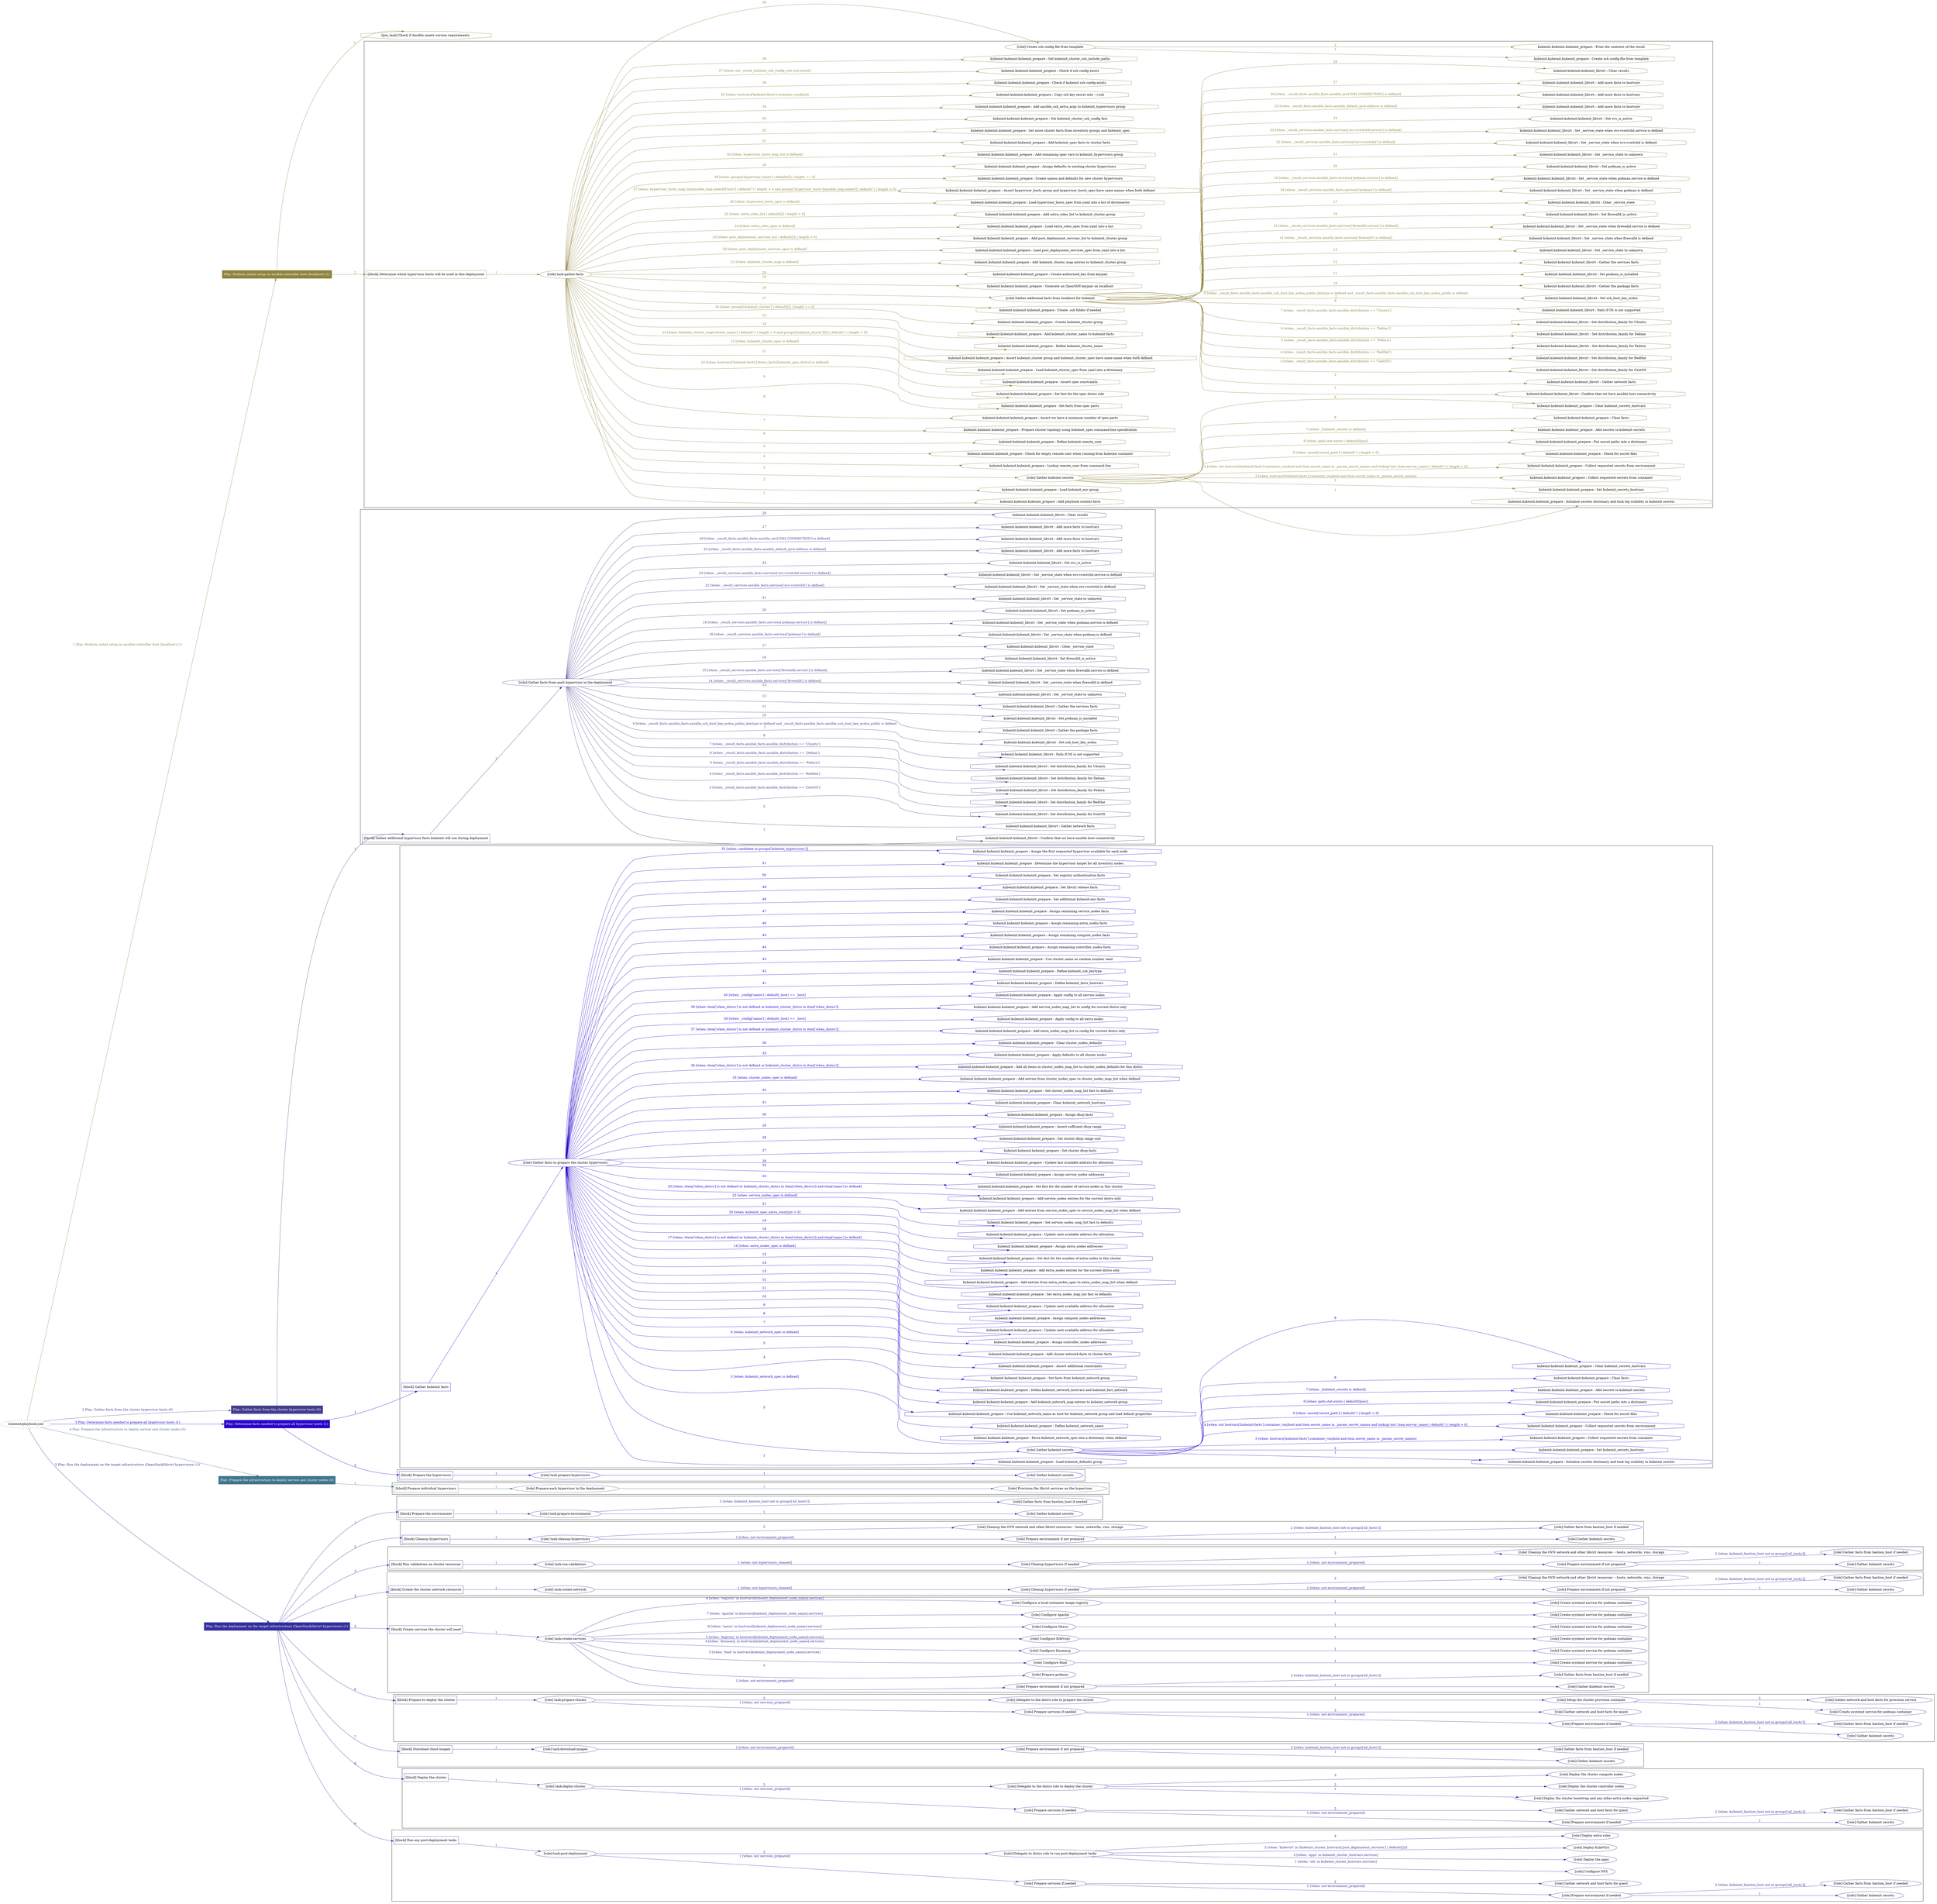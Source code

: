 digraph {
	graph [concentrate=true ordering=in rankdir=LR ratio=fill]
	edge [esep=5 sep=10]
	"kubeinit/playbook.yml" [URL="/home/runner/work/kubeinit/kubeinit/kubeinit/playbook.yml" id=playbook_fb310180 style=dotted]
	"kubeinit/playbook.yml" -> play_4666ac72 [label="1 Play: Perform initial setup on ansible-controller host (localhost) (1)" color="#8f833d" fontcolor="#8f833d" id=edge_play_4666ac72 labeltooltip="1 Play: Perform initial setup on ansible-controller host (localhost) (1)" tooltip="1 Play: Perform initial setup on ansible-controller host (localhost) (1)"]
	subgraph "Play: Perform initial setup on ansible-controller host (localhost) (1)" {
		play_4666ac72 [label="Play: Perform initial setup on ansible-controller host (localhost) (1)" URL="/home/runner/work/kubeinit/kubeinit/kubeinit/playbook.yml" color="#8f833d" fontcolor="#ffffff" id=play_4666ac72 shape=box style=filled tooltip=localhost]
		pre_task_debdddcb [label="[pre_task] Check if Ansible meets version requirements." URL="/home/runner/work/kubeinit/kubeinit/kubeinit/playbook.yml" color="#8f833d" id=pre_task_debdddcb shape=octagon tooltip="Check if Ansible meets version requirements."]
		play_4666ac72 -> pre_task_debdddcb [label="1 " color="#8f833d" fontcolor="#8f833d" id=edge_pre_task_debdddcb labeltooltip="1 " tooltip="1 "]
		play_4666ac72 -> block_4f16e545 [label=2 color="#8f833d" fontcolor="#8f833d" id=edge_block_4f16e545 labeltooltip=2 tooltip=2]
		subgraph cluster_block_4f16e545 {
			block_4f16e545 [label="[block] Determine which hypervisor hosts will be used in this deployment" URL="/home/runner/work/kubeinit/kubeinit/kubeinit/playbook.yml" color="#8f833d" id=block_4f16e545 labeltooltip="Determine which hypervisor hosts will be used in this deployment" shape=box tooltip="Determine which hypervisor hosts will be used in this deployment"]
			block_4f16e545 -> role_8222c808 [label="1 " color="#8f833d" fontcolor="#8f833d" id=edge_role_8222c808 labeltooltip="1 " tooltip="1 "]
			subgraph "task-gather-facts" {
				role_8222c808 [label="[role] task-gather-facts" URL="/home/runner/work/kubeinit/kubeinit/kubeinit/playbook.yml" color="#8f833d" id=role_8222c808 tooltip="task-gather-facts"]
				task_371d54eb [label="kubeinit.kubeinit.kubeinit_prepare : Add playbook context facts" URL="/home/runner/.ansible/collections/ansible_collections/kubeinit/kubeinit/roles/kubeinit_prepare/tasks/build_hypervisors_group.yml" color="#8f833d" id=task_371d54eb shape=octagon tooltip="kubeinit.kubeinit.kubeinit_prepare : Add playbook context facts"]
				role_8222c808 -> task_371d54eb [label="1 " color="#8f833d" fontcolor="#8f833d" id=edge_task_371d54eb labeltooltip="1 " tooltip="1 "]
				task_3c2adeb8 [label="kubeinit.kubeinit.kubeinit_prepare : Load kubeinit_env group" URL="/home/runner/.ansible/collections/ansible_collections/kubeinit/kubeinit/roles/kubeinit_prepare/tasks/build_hypervisors_group.yml" color="#8f833d" id=task_3c2adeb8 shape=octagon tooltip="kubeinit.kubeinit.kubeinit_prepare : Load kubeinit_env group"]
				role_8222c808 -> task_3c2adeb8 [label="2 " color="#8f833d" fontcolor="#8f833d" id=edge_task_3c2adeb8 labeltooltip="2 " tooltip="2 "]
				role_8222c808 -> role_a72be401 [label="3 " color="#8f833d" fontcolor="#8f833d" id=edge_role_a72be401 labeltooltip="3 " tooltip="3 "]
				subgraph "Gather kubeinit secrets" {
					role_a72be401 [label="[role] Gather kubeinit secrets" URL="/home/runner/.ansible/collections/ansible_collections/kubeinit/kubeinit/roles/kubeinit_prepare/tasks/build_hypervisors_group.yml" color="#8f833d" id=role_a72be401 tooltip="Gather kubeinit secrets"]
					task_d0d6ba77 [label="kubeinit.kubeinit.kubeinit_prepare : Initialize secrets dictionary and task log visibility in kubeinit secrets" URL="/home/runner/.ansible/collections/ansible_collections/kubeinit/kubeinit/roles/kubeinit_prepare/tasks/gather_kubeinit_secrets.yml" color="#8f833d" id=task_d0d6ba77 shape=octagon tooltip="kubeinit.kubeinit.kubeinit_prepare : Initialize secrets dictionary and task log visibility in kubeinit secrets"]
					role_a72be401 -> task_d0d6ba77 [label="1 " color="#8f833d" fontcolor="#8f833d" id=edge_task_d0d6ba77 labeltooltip="1 " tooltip="1 "]
					task_9b450d9d [label="kubeinit.kubeinit.kubeinit_prepare : Set kubeinit_secrets_hostvars" URL="/home/runner/.ansible/collections/ansible_collections/kubeinit/kubeinit/roles/kubeinit_prepare/tasks/gather_kubeinit_secrets.yml" color="#8f833d" id=task_9b450d9d shape=octagon tooltip="kubeinit.kubeinit.kubeinit_prepare : Set kubeinit_secrets_hostvars"]
					role_a72be401 -> task_9b450d9d [label="2 " color="#8f833d" fontcolor="#8f833d" id=edge_task_9b450d9d labeltooltip="2 " tooltip="2 "]
					task_1c0ab767 [label="kubeinit.kubeinit.kubeinit_prepare : Collect requested secrets from container" URL="/home/runner/.ansible/collections/ansible_collections/kubeinit/kubeinit/roles/kubeinit_prepare/tasks/gather_kubeinit_secrets.yml" color="#8f833d" id=task_1c0ab767 shape=octagon tooltip="kubeinit.kubeinit.kubeinit_prepare : Collect requested secrets from container"]
					role_a72be401 -> task_1c0ab767 [label="3 [when: hostvars['kubeinit-facts'].container_run|bool and item.secret_name in _param_secret_names]" color="#8f833d" fontcolor="#8f833d" id=edge_task_1c0ab767 labeltooltip="3 [when: hostvars['kubeinit-facts'].container_run|bool and item.secret_name in _param_secret_names]" tooltip="3 [when: hostvars['kubeinit-facts'].container_run|bool and item.secret_name in _param_secret_names]"]
					task_5d4ec524 [label="kubeinit.kubeinit.kubeinit_prepare : Collect requested secrets from environment" URL="/home/runner/.ansible/collections/ansible_collections/kubeinit/kubeinit/roles/kubeinit_prepare/tasks/gather_kubeinit_secrets.yml" color="#8f833d" id=task_5d4ec524 shape=octagon tooltip="kubeinit.kubeinit.kubeinit_prepare : Collect requested secrets from environment"]
					role_a72be401 -> task_5d4ec524 [label="4 [when: not hostvars['kubeinit-facts'].container_run|bool and item.secret_name in _param_secret_names and lookup('env',item.envvar_name) | default('') | length > 0]" color="#8f833d" fontcolor="#8f833d" id=edge_task_5d4ec524 labeltooltip="4 [when: not hostvars['kubeinit-facts'].container_run|bool and item.secret_name in _param_secret_names and lookup('env',item.envvar_name) | default('') | length > 0]" tooltip="4 [when: not hostvars['kubeinit-facts'].container_run|bool and item.secret_name in _param_secret_names and lookup('env',item.envvar_name) | default('') | length > 0]"]
					task_16c2b89f [label="kubeinit.kubeinit.kubeinit_prepare : Check for secret files" URL="/home/runner/.ansible/collections/ansible_collections/kubeinit/kubeinit/roles/kubeinit_prepare/tasks/gather_kubeinit_secrets.yml" color="#8f833d" id=task_16c2b89f shape=octagon tooltip="kubeinit.kubeinit.kubeinit_prepare : Check for secret files"]
					role_a72be401 -> task_16c2b89f [label="5 [when: secret['secret_path'] | default('') | length > 0]" color="#8f833d" fontcolor="#8f833d" id=edge_task_16c2b89f labeltooltip="5 [when: secret['secret_path'] | default('') | length > 0]" tooltip="5 [when: secret['secret_path'] | default('') | length > 0]"]
					task_84c5ff8d [label="kubeinit.kubeinit.kubeinit_prepare : Put secret paths into a dictionary" URL="/home/runner/.ansible/collections/ansible_collections/kubeinit/kubeinit/roles/kubeinit_prepare/tasks/gather_kubeinit_secrets.yml" color="#8f833d" id=task_84c5ff8d shape=octagon tooltip="kubeinit.kubeinit.kubeinit_prepare : Put secret paths into a dictionary"]
					role_a72be401 -> task_84c5ff8d [label="6 [when: path.stat.exists | default(false)]" color="#8f833d" fontcolor="#8f833d" id=edge_task_84c5ff8d labeltooltip="6 [when: path.stat.exists | default(false)]" tooltip="6 [when: path.stat.exists | default(false)]"]
					task_f4f6863f [label="kubeinit.kubeinit.kubeinit_prepare : Add secrets to kubeinit secrets" URL="/home/runner/.ansible/collections/ansible_collections/kubeinit/kubeinit/roles/kubeinit_prepare/tasks/gather_kubeinit_secrets.yml" color="#8f833d" id=task_f4f6863f shape=octagon tooltip="kubeinit.kubeinit.kubeinit_prepare : Add secrets to kubeinit secrets"]
					role_a72be401 -> task_f4f6863f [label="7 [when: _kubeinit_secrets is defined]" color="#8f833d" fontcolor="#8f833d" id=edge_task_f4f6863f labeltooltip="7 [when: _kubeinit_secrets is defined]" tooltip="7 [when: _kubeinit_secrets is defined]"]
					task_e0e0eea2 [label="kubeinit.kubeinit.kubeinit_prepare : Clear facts" URL="/home/runner/.ansible/collections/ansible_collections/kubeinit/kubeinit/roles/kubeinit_prepare/tasks/gather_kubeinit_secrets.yml" color="#8f833d" id=task_e0e0eea2 shape=octagon tooltip="kubeinit.kubeinit.kubeinit_prepare : Clear facts"]
					role_a72be401 -> task_e0e0eea2 [label="8 " color="#8f833d" fontcolor="#8f833d" id=edge_task_e0e0eea2 labeltooltip="8 " tooltip="8 "]
					task_3d47089b [label="kubeinit.kubeinit.kubeinit_prepare : Clear kubeinit_secrets_hostvars" URL="/home/runner/.ansible/collections/ansible_collections/kubeinit/kubeinit/roles/kubeinit_prepare/tasks/gather_kubeinit_secrets.yml" color="#8f833d" id=task_3d47089b shape=octagon tooltip="kubeinit.kubeinit.kubeinit_prepare : Clear kubeinit_secrets_hostvars"]
					role_a72be401 -> task_3d47089b [label="9 " color="#8f833d" fontcolor="#8f833d" id=edge_task_3d47089b labeltooltip="9 " tooltip="9 "]
				}
				task_7a50ae82 [label="kubeinit.kubeinit.kubeinit_prepare : Lookup remote_user from command-line" URL="/home/runner/.ansible/collections/ansible_collections/kubeinit/kubeinit/roles/kubeinit_prepare/tasks/build_hypervisors_group.yml" color="#8f833d" id=task_7a50ae82 shape=octagon tooltip="kubeinit.kubeinit.kubeinit_prepare : Lookup remote_user from command-line"]
				role_8222c808 -> task_7a50ae82 [label="4 " color="#8f833d" fontcolor="#8f833d" id=edge_task_7a50ae82 labeltooltip="4 " tooltip="4 "]
				task_d6e6da09 [label="kubeinit.kubeinit.kubeinit_prepare : Check for empty remote user when running from kubeinit container" URL="/home/runner/.ansible/collections/ansible_collections/kubeinit/kubeinit/roles/kubeinit_prepare/tasks/build_hypervisors_group.yml" color="#8f833d" id=task_d6e6da09 shape=octagon tooltip="kubeinit.kubeinit.kubeinit_prepare : Check for empty remote user when running from kubeinit container"]
				role_8222c808 -> task_d6e6da09 [label="5 " color="#8f833d" fontcolor="#8f833d" id=edge_task_d6e6da09 labeltooltip="5 " tooltip="5 "]
				task_d033e9bd [label="kubeinit.kubeinit.kubeinit_prepare : Define kubeinit remote_user" URL="/home/runner/.ansible/collections/ansible_collections/kubeinit/kubeinit/roles/kubeinit_prepare/tasks/build_hypervisors_group.yml" color="#8f833d" id=task_d033e9bd shape=octagon tooltip="kubeinit.kubeinit.kubeinit_prepare : Define kubeinit remote_user"]
				role_8222c808 -> task_d033e9bd [label="6 " color="#8f833d" fontcolor="#8f833d" id=edge_task_d033e9bd labeltooltip="6 " tooltip="6 "]
				task_0f3c620f [label="kubeinit.kubeinit.kubeinit_prepare : Prepare cluster topology using kubeinit_spec command-line specification" URL="/home/runner/.ansible/collections/ansible_collections/kubeinit/kubeinit/roles/kubeinit_prepare/tasks/build_hypervisors_group.yml" color="#8f833d" id=task_0f3c620f shape=octagon tooltip="kubeinit.kubeinit.kubeinit_prepare : Prepare cluster topology using kubeinit_spec command-line specification"]
				role_8222c808 -> task_0f3c620f [label="7 " color="#8f833d" fontcolor="#8f833d" id=edge_task_0f3c620f labeltooltip="7 " tooltip="7 "]
				task_6ade0313 [label="kubeinit.kubeinit.kubeinit_prepare : Assert we have a minimum number of spec parts" URL="/home/runner/.ansible/collections/ansible_collections/kubeinit/kubeinit/roles/kubeinit_prepare/tasks/build_hypervisors_group.yml" color="#8f833d" id=task_6ade0313 shape=octagon tooltip="kubeinit.kubeinit.kubeinit_prepare : Assert we have a minimum number of spec parts"]
				role_8222c808 -> task_6ade0313 [label="8 " color="#8f833d" fontcolor="#8f833d" id=edge_task_6ade0313 labeltooltip="8 " tooltip="8 "]
				task_a171d494 [label="kubeinit.kubeinit.kubeinit_prepare : Set facts from spec parts" URL="/home/runner/.ansible/collections/ansible_collections/kubeinit/kubeinit/roles/kubeinit_prepare/tasks/build_hypervisors_group.yml" color="#8f833d" id=task_a171d494 shape=octagon tooltip="kubeinit.kubeinit.kubeinit_prepare : Set facts from spec parts"]
				role_8222c808 -> task_a171d494 [label="9 " color="#8f833d" fontcolor="#8f833d" id=edge_task_a171d494 labeltooltip="9 " tooltip="9 "]
				task_16270aef [label="kubeinit.kubeinit.kubeinit_prepare : Set fact for the spec distro role" URL="/home/runner/.ansible/collections/ansible_collections/kubeinit/kubeinit/roles/kubeinit_prepare/tasks/build_hypervisors_group.yml" color="#8f833d" id=task_16270aef shape=octagon tooltip="kubeinit.kubeinit.kubeinit_prepare : Set fact for the spec distro role"]
				role_8222c808 -> task_16270aef [label="10 [when: hostvars['kubeinit-facts'].distro_facts[kubeinit_spec_distro] is defined]" color="#8f833d" fontcolor="#8f833d" id=edge_task_16270aef labeltooltip="10 [when: hostvars['kubeinit-facts'].distro_facts[kubeinit_spec_distro] is defined]" tooltip="10 [when: hostvars['kubeinit-facts'].distro_facts[kubeinit_spec_distro] is defined]"]
				task_8d45399b [label="kubeinit.kubeinit.kubeinit_prepare : Assert spec constraints" URL="/home/runner/.ansible/collections/ansible_collections/kubeinit/kubeinit/roles/kubeinit_prepare/tasks/build_hypervisors_group.yml" color="#8f833d" id=task_8d45399b shape=octagon tooltip="kubeinit.kubeinit.kubeinit_prepare : Assert spec constraints"]
				role_8222c808 -> task_8d45399b [label="11 " color="#8f833d" fontcolor="#8f833d" id=edge_task_8d45399b labeltooltip="11 " tooltip="11 "]
				task_31b8c182 [label="kubeinit.kubeinit.kubeinit_prepare : Load kubeinit_cluster_spec from yaml into a dictionary" URL="/home/runner/.ansible/collections/ansible_collections/kubeinit/kubeinit/roles/kubeinit_prepare/tasks/build_hypervisors_group.yml" color="#8f833d" id=task_31b8c182 shape=octagon tooltip="kubeinit.kubeinit.kubeinit_prepare : Load kubeinit_cluster_spec from yaml into a dictionary"]
				role_8222c808 -> task_31b8c182 [label="12 [when: kubeinit_cluster_spec is defined]" color="#8f833d" fontcolor="#8f833d" id=edge_task_31b8c182 labeltooltip="12 [when: kubeinit_cluster_spec is defined]" tooltip="12 [when: kubeinit_cluster_spec is defined]"]
				task_af8bd8d7 [label="kubeinit.kubeinit.kubeinit_prepare : Assert kubeinit_cluster group and kubeinit_cluster_spec have same name when both defined" URL="/home/runner/.ansible/collections/ansible_collections/kubeinit/kubeinit/roles/kubeinit_prepare/tasks/build_hypervisors_group.yml" color="#8f833d" id=task_af8bd8d7 shape=octagon tooltip="kubeinit.kubeinit.kubeinit_prepare : Assert kubeinit_cluster group and kubeinit_cluster_spec have same name when both defined"]
				role_8222c808 -> task_af8bd8d7 [label="13 [when: kubeinit_cluster_map['cluster_name'] | default('') | length > 0 and groups['kubeinit_cluster'][0] | default('') | length > 0]" color="#8f833d" fontcolor="#8f833d" id=edge_task_af8bd8d7 labeltooltip="13 [when: kubeinit_cluster_map['cluster_name'] | default('') | length > 0 and groups['kubeinit_cluster'][0] | default('') | length > 0]" tooltip="13 [when: kubeinit_cluster_map['cluster_name'] | default('') | length > 0 and groups['kubeinit_cluster'][0] | default('') | length > 0]"]
				task_dd5081ac [label="kubeinit.kubeinit.kubeinit_prepare : Define kubeinit_cluster_name" URL="/home/runner/.ansible/collections/ansible_collections/kubeinit/kubeinit/roles/kubeinit_prepare/tasks/build_hypervisors_group.yml" color="#8f833d" id=task_dd5081ac shape=octagon tooltip="kubeinit.kubeinit.kubeinit_prepare : Define kubeinit_cluster_name"]
				role_8222c808 -> task_dd5081ac [label="14 " color="#8f833d" fontcolor="#8f833d" id=edge_task_dd5081ac labeltooltip="14 " tooltip="14 "]
				task_a15fd725 [label="kubeinit.kubeinit.kubeinit_prepare : Add kubeinit_cluster_name to kubeinit-facts" URL="/home/runner/.ansible/collections/ansible_collections/kubeinit/kubeinit/roles/kubeinit_prepare/tasks/build_hypervisors_group.yml" color="#8f833d" id=task_a15fd725 shape=octagon tooltip="kubeinit.kubeinit.kubeinit_prepare : Add kubeinit_cluster_name to kubeinit-facts"]
				role_8222c808 -> task_a15fd725 [label="15 " color="#8f833d" fontcolor="#8f833d" id=edge_task_a15fd725 labeltooltip="15 " tooltip="15 "]
				task_18f764c3 [label="kubeinit.kubeinit.kubeinit_prepare : Create kubeinit_cluster group" URL="/home/runner/.ansible/collections/ansible_collections/kubeinit/kubeinit/roles/kubeinit_prepare/tasks/build_hypervisors_group.yml" color="#8f833d" id=task_18f764c3 shape=octagon tooltip="kubeinit.kubeinit.kubeinit_prepare : Create kubeinit_cluster group"]
				role_8222c808 -> task_18f764c3 [label="16 [when: groups['kubeinit_cluster'] | default([]) | length == 0]" color="#8f833d" fontcolor="#8f833d" id=edge_task_18f764c3 labeltooltip="16 [when: groups['kubeinit_cluster'] | default([]) | length == 0]" tooltip="16 [when: groups['kubeinit_cluster'] | default([]) | length == 0]"]
				task_a286ed4d [label="kubeinit.kubeinit.kubeinit_prepare : Create .ssh folder if needed" URL="/home/runner/.ansible/collections/ansible_collections/kubeinit/kubeinit/roles/kubeinit_prepare/tasks/build_hypervisors_group.yml" color="#8f833d" id=task_a286ed4d shape=octagon tooltip="kubeinit.kubeinit.kubeinit_prepare : Create .ssh folder if needed"]
				role_8222c808 -> task_a286ed4d [label="17 " color="#8f833d" fontcolor="#8f833d" id=edge_task_a286ed4d labeltooltip="17 " tooltip="17 "]
				role_8222c808 -> role_57fac3e4 [label="18 " color="#8f833d" fontcolor="#8f833d" id=edge_role_57fac3e4 labeltooltip="18 " tooltip="18 "]
				subgraph "Gather additional facts from localhost for kubeinit" {
					role_57fac3e4 [label="[role] Gather additional facts from localhost for kubeinit" URL="/home/runner/.ansible/collections/ansible_collections/kubeinit/kubeinit/roles/kubeinit_prepare/tasks/build_hypervisors_group.yml" color="#8f833d" id=role_57fac3e4 tooltip="Gather additional facts from localhost for kubeinit"]
					task_b2bcfe8d [label="kubeinit.kubeinit.kubeinit_libvirt : Confirm that we have ansible host connectivity" URL="/home/runner/.ansible/collections/ansible_collections/kubeinit/kubeinit/roles/kubeinit_libvirt/tasks/gather_host_facts.yml" color="#8f833d" id=task_b2bcfe8d shape=octagon tooltip="kubeinit.kubeinit.kubeinit_libvirt : Confirm that we have ansible host connectivity"]
					role_57fac3e4 -> task_b2bcfe8d [label="1 " color="#8f833d" fontcolor="#8f833d" id=edge_task_b2bcfe8d labeltooltip="1 " tooltip="1 "]
					task_99f6b21e [label="kubeinit.kubeinit.kubeinit_libvirt : Gather network facts" URL="/home/runner/.ansible/collections/ansible_collections/kubeinit/kubeinit/roles/kubeinit_libvirt/tasks/gather_host_facts.yml" color="#8f833d" id=task_99f6b21e shape=octagon tooltip="kubeinit.kubeinit.kubeinit_libvirt : Gather network facts"]
					role_57fac3e4 -> task_99f6b21e [label="2 " color="#8f833d" fontcolor="#8f833d" id=edge_task_99f6b21e labeltooltip="2 " tooltip="2 "]
					task_eb599941 [label="kubeinit.kubeinit.kubeinit_libvirt : Set distribution_family for CentOS" URL="/home/runner/.ansible/collections/ansible_collections/kubeinit/kubeinit/roles/kubeinit_libvirt/tasks/gather_host_facts.yml" color="#8f833d" id=task_eb599941 shape=octagon tooltip="kubeinit.kubeinit.kubeinit_libvirt : Set distribution_family for CentOS"]
					role_57fac3e4 -> task_eb599941 [label="3 [when: _result_facts.ansible_facts.ansible_distribution == 'CentOS']" color="#8f833d" fontcolor="#8f833d" id=edge_task_eb599941 labeltooltip="3 [when: _result_facts.ansible_facts.ansible_distribution == 'CentOS']" tooltip="3 [when: _result_facts.ansible_facts.ansible_distribution == 'CentOS']"]
					task_8afe6a08 [label="kubeinit.kubeinit.kubeinit_libvirt : Set distribution_family for RedHat" URL="/home/runner/.ansible/collections/ansible_collections/kubeinit/kubeinit/roles/kubeinit_libvirt/tasks/gather_host_facts.yml" color="#8f833d" id=task_8afe6a08 shape=octagon tooltip="kubeinit.kubeinit.kubeinit_libvirt : Set distribution_family for RedHat"]
					role_57fac3e4 -> task_8afe6a08 [label="4 [when: _result_facts.ansible_facts.ansible_distribution == 'RedHat']" color="#8f833d" fontcolor="#8f833d" id=edge_task_8afe6a08 labeltooltip="4 [when: _result_facts.ansible_facts.ansible_distribution == 'RedHat']" tooltip="4 [when: _result_facts.ansible_facts.ansible_distribution == 'RedHat']"]
					task_f38bffab [label="kubeinit.kubeinit.kubeinit_libvirt : Set distribution_family for Fedora" URL="/home/runner/.ansible/collections/ansible_collections/kubeinit/kubeinit/roles/kubeinit_libvirt/tasks/gather_host_facts.yml" color="#8f833d" id=task_f38bffab shape=octagon tooltip="kubeinit.kubeinit.kubeinit_libvirt : Set distribution_family for Fedora"]
					role_57fac3e4 -> task_f38bffab [label="5 [when: _result_facts.ansible_facts.ansible_distribution == 'Fedora']" color="#8f833d" fontcolor="#8f833d" id=edge_task_f38bffab labeltooltip="5 [when: _result_facts.ansible_facts.ansible_distribution == 'Fedora']" tooltip="5 [when: _result_facts.ansible_facts.ansible_distribution == 'Fedora']"]
					task_22336779 [label="kubeinit.kubeinit.kubeinit_libvirt : Set distribution_family for Debian" URL="/home/runner/.ansible/collections/ansible_collections/kubeinit/kubeinit/roles/kubeinit_libvirt/tasks/gather_host_facts.yml" color="#8f833d" id=task_22336779 shape=octagon tooltip="kubeinit.kubeinit.kubeinit_libvirt : Set distribution_family for Debian"]
					role_57fac3e4 -> task_22336779 [label="6 [when: _result_facts.ansible_facts.ansible_distribution == 'Debian']" color="#8f833d" fontcolor="#8f833d" id=edge_task_22336779 labeltooltip="6 [when: _result_facts.ansible_facts.ansible_distribution == 'Debian']" tooltip="6 [when: _result_facts.ansible_facts.ansible_distribution == 'Debian']"]
					task_f3848cfd [label="kubeinit.kubeinit.kubeinit_libvirt : Set distribution_family for Ubuntu" URL="/home/runner/.ansible/collections/ansible_collections/kubeinit/kubeinit/roles/kubeinit_libvirt/tasks/gather_host_facts.yml" color="#8f833d" id=task_f3848cfd shape=octagon tooltip="kubeinit.kubeinit.kubeinit_libvirt : Set distribution_family for Ubuntu"]
					role_57fac3e4 -> task_f3848cfd [label="7 [when: _result_facts.ansible_facts.ansible_distribution == 'Ubuntu']" color="#8f833d" fontcolor="#8f833d" id=edge_task_f3848cfd labeltooltip="7 [when: _result_facts.ansible_facts.ansible_distribution == 'Ubuntu']" tooltip="7 [when: _result_facts.ansible_facts.ansible_distribution == 'Ubuntu']"]
					task_1b1774fe [label="kubeinit.kubeinit.kubeinit_libvirt : Fails if OS is not supported" URL="/home/runner/.ansible/collections/ansible_collections/kubeinit/kubeinit/roles/kubeinit_libvirt/tasks/gather_host_facts.yml" color="#8f833d" id=task_1b1774fe shape=octagon tooltip="kubeinit.kubeinit.kubeinit_libvirt : Fails if OS is not supported"]
					role_57fac3e4 -> task_1b1774fe [label="8 " color="#8f833d" fontcolor="#8f833d" id=edge_task_1b1774fe labeltooltip="8 " tooltip="8 "]
					task_57a48ffe [label="kubeinit.kubeinit.kubeinit_libvirt : Set ssh_host_key_ecdsa" URL="/home/runner/.ansible/collections/ansible_collections/kubeinit/kubeinit/roles/kubeinit_libvirt/tasks/gather_host_facts.yml" color="#8f833d" id=task_57a48ffe shape=octagon tooltip="kubeinit.kubeinit.kubeinit_libvirt : Set ssh_host_key_ecdsa"]
					role_57fac3e4 -> task_57a48ffe [label="9 [when: _result_facts.ansible_facts.ansible_ssh_host_key_ecdsa_public_keytype is defined and _result_facts.ansible_facts.ansible_ssh_host_key_ecdsa_public is defined
]" color="#8f833d" fontcolor="#8f833d" id=edge_task_57a48ffe labeltooltip="9 [when: _result_facts.ansible_facts.ansible_ssh_host_key_ecdsa_public_keytype is defined and _result_facts.ansible_facts.ansible_ssh_host_key_ecdsa_public is defined
]" tooltip="9 [when: _result_facts.ansible_facts.ansible_ssh_host_key_ecdsa_public_keytype is defined and _result_facts.ansible_facts.ansible_ssh_host_key_ecdsa_public is defined
]"]
					task_ff4ef607 [label="kubeinit.kubeinit.kubeinit_libvirt : Gather the package facts" URL="/home/runner/.ansible/collections/ansible_collections/kubeinit/kubeinit/roles/kubeinit_libvirt/tasks/gather_host_facts.yml" color="#8f833d" id=task_ff4ef607 shape=octagon tooltip="kubeinit.kubeinit.kubeinit_libvirt : Gather the package facts"]
					role_57fac3e4 -> task_ff4ef607 [label="10 " color="#8f833d" fontcolor="#8f833d" id=edge_task_ff4ef607 labeltooltip="10 " tooltip="10 "]
					task_e94561e9 [label="kubeinit.kubeinit.kubeinit_libvirt : Set podman_is_installed" URL="/home/runner/.ansible/collections/ansible_collections/kubeinit/kubeinit/roles/kubeinit_libvirt/tasks/gather_host_facts.yml" color="#8f833d" id=task_e94561e9 shape=octagon tooltip="kubeinit.kubeinit.kubeinit_libvirt : Set podman_is_installed"]
					role_57fac3e4 -> task_e94561e9 [label="11 " color="#8f833d" fontcolor="#8f833d" id=edge_task_e94561e9 labeltooltip="11 " tooltip="11 "]
					task_176ac6c0 [label="kubeinit.kubeinit.kubeinit_libvirt : Gather the services facts" URL="/home/runner/.ansible/collections/ansible_collections/kubeinit/kubeinit/roles/kubeinit_libvirt/tasks/gather_host_facts.yml" color="#8f833d" id=task_176ac6c0 shape=octagon tooltip="kubeinit.kubeinit.kubeinit_libvirt : Gather the services facts"]
					role_57fac3e4 -> task_176ac6c0 [label="12 " color="#8f833d" fontcolor="#8f833d" id=edge_task_176ac6c0 labeltooltip="12 " tooltip="12 "]
					task_751dd2d5 [label="kubeinit.kubeinit.kubeinit_libvirt : Set _service_state to unknown" URL="/home/runner/.ansible/collections/ansible_collections/kubeinit/kubeinit/roles/kubeinit_libvirt/tasks/gather_host_facts.yml" color="#8f833d" id=task_751dd2d5 shape=octagon tooltip="kubeinit.kubeinit.kubeinit_libvirt : Set _service_state to unknown"]
					role_57fac3e4 -> task_751dd2d5 [label="13 " color="#8f833d" fontcolor="#8f833d" id=edge_task_751dd2d5 labeltooltip="13 " tooltip="13 "]
					task_b5fdb120 [label="kubeinit.kubeinit.kubeinit_libvirt : Set _service_state when firewalld is defined" URL="/home/runner/.ansible/collections/ansible_collections/kubeinit/kubeinit/roles/kubeinit_libvirt/tasks/gather_host_facts.yml" color="#8f833d" id=task_b5fdb120 shape=octagon tooltip="kubeinit.kubeinit.kubeinit_libvirt : Set _service_state when firewalld is defined"]
					role_57fac3e4 -> task_b5fdb120 [label="14 [when: _result_services.ansible_facts.services['firewalld'] is defined]" color="#8f833d" fontcolor="#8f833d" id=edge_task_b5fdb120 labeltooltip="14 [when: _result_services.ansible_facts.services['firewalld'] is defined]" tooltip="14 [when: _result_services.ansible_facts.services['firewalld'] is defined]"]
					task_7f50b991 [label="kubeinit.kubeinit.kubeinit_libvirt : Set _service_state when firewalld.service is defined" URL="/home/runner/.ansible/collections/ansible_collections/kubeinit/kubeinit/roles/kubeinit_libvirt/tasks/gather_host_facts.yml" color="#8f833d" id=task_7f50b991 shape=octagon tooltip="kubeinit.kubeinit.kubeinit_libvirt : Set _service_state when firewalld.service is defined"]
					role_57fac3e4 -> task_7f50b991 [label="15 [when: _result_services.ansible_facts.services['firewalld.service'] is defined]" color="#8f833d" fontcolor="#8f833d" id=edge_task_7f50b991 labeltooltip="15 [when: _result_services.ansible_facts.services['firewalld.service'] is defined]" tooltip="15 [when: _result_services.ansible_facts.services['firewalld.service'] is defined]"]
					task_86558a31 [label="kubeinit.kubeinit.kubeinit_libvirt : Set firewalld_is_active" URL="/home/runner/.ansible/collections/ansible_collections/kubeinit/kubeinit/roles/kubeinit_libvirt/tasks/gather_host_facts.yml" color="#8f833d" id=task_86558a31 shape=octagon tooltip="kubeinit.kubeinit.kubeinit_libvirt : Set firewalld_is_active"]
					role_57fac3e4 -> task_86558a31 [label="16 " color="#8f833d" fontcolor="#8f833d" id=edge_task_86558a31 labeltooltip="16 " tooltip="16 "]
					task_8eecf1c3 [label="kubeinit.kubeinit.kubeinit_libvirt : Clear _service_state" URL="/home/runner/.ansible/collections/ansible_collections/kubeinit/kubeinit/roles/kubeinit_libvirt/tasks/gather_host_facts.yml" color="#8f833d" id=task_8eecf1c3 shape=octagon tooltip="kubeinit.kubeinit.kubeinit_libvirt : Clear _service_state"]
					role_57fac3e4 -> task_8eecf1c3 [label="17 " color="#8f833d" fontcolor="#8f833d" id=edge_task_8eecf1c3 labeltooltip="17 " tooltip="17 "]
					task_e4a60071 [label="kubeinit.kubeinit.kubeinit_libvirt : Set _service_state when podman is defined" URL="/home/runner/.ansible/collections/ansible_collections/kubeinit/kubeinit/roles/kubeinit_libvirt/tasks/gather_host_facts.yml" color="#8f833d" id=task_e4a60071 shape=octagon tooltip="kubeinit.kubeinit.kubeinit_libvirt : Set _service_state when podman is defined"]
					role_57fac3e4 -> task_e4a60071 [label="18 [when: _result_services.ansible_facts.services['podman'] is defined]" color="#8f833d" fontcolor="#8f833d" id=edge_task_e4a60071 labeltooltip="18 [when: _result_services.ansible_facts.services['podman'] is defined]" tooltip="18 [when: _result_services.ansible_facts.services['podman'] is defined]"]
					task_3d7beb68 [label="kubeinit.kubeinit.kubeinit_libvirt : Set _service_state when podman.service is defined" URL="/home/runner/.ansible/collections/ansible_collections/kubeinit/kubeinit/roles/kubeinit_libvirt/tasks/gather_host_facts.yml" color="#8f833d" id=task_3d7beb68 shape=octagon tooltip="kubeinit.kubeinit.kubeinit_libvirt : Set _service_state when podman.service is defined"]
					role_57fac3e4 -> task_3d7beb68 [label="19 [when: _result_services.ansible_facts.services['podman.service'] is defined]" color="#8f833d" fontcolor="#8f833d" id=edge_task_3d7beb68 labeltooltip="19 [when: _result_services.ansible_facts.services['podman.service'] is defined]" tooltip="19 [when: _result_services.ansible_facts.services['podman.service'] is defined]"]
					task_b0baa351 [label="kubeinit.kubeinit.kubeinit_libvirt : Set podman_is_active" URL="/home/runner/.ansible/collections/ansible_collections/kubeinit/kubeinit/roles/kubeinit_libvirt/tasks/gather_host_facts.yml" color="#8f833d" id=task_b0baa351 shape=octagon tooltip="kubeinit.kubeinit.kubeinit_libvirt : Set podman_is_active"]
					role_57fac3e4 -> task_b0baa351 [label="20 " color="#8f833d" fontcolor="#8f833d" id=edge_task_b0baa351 labeltooltip="20 " tooltip="20 "]
					task_acece9de [label="kubeinit.kubeinit.kubeinit_libvirt : Set _service_state to unknown" URL="/home/runner/.ansible/collections/ansible_collections/kubeinit/kubeinit/roles/kubeinit_libvirt/tasks/gather_host_facts.yml" color="#8f833d" id=task_acece9de shape=octagon tooltip="kubeinit.kubeinit.kubeinit_libvirt : Set _service_state to unknown"]
					role_57fac3e4 -> task_acece9de [label="21 " color="#8f833d" fontcolor="#8f833d" id=edge_task_acece9de labeltooltip="21 " tooltip="21 "]
					task_459ac1a8 [label="kubeinit.kubeinit.kubeinit_libvirt : Set _service_state when ovs-vswitchd is defined" URL="/home/runner/.ansible/collections/ansible_collections/kubeinit/kubeinit/roles/kubeinit_libvirt/tasks/gather_host_facts.yml" color="#8f833d" id=task_459ac1a8 shape=octagon tooltip="kubeinit.kubeinit.kubeinit_libvirt : Set _service_state when ovs-vswitchd is defined"]
					role_57fac3e4 -> task_459ac1a8 [label="22 [when: _result_services.ansible_facts.services['ovs-vswitchd'] is defined]" color="#8f833d" fontcolor="#8f833d" id=edge_task_459ac1a8 labeltooltip="22 [when: _result_services.ansible_facts.services['ovs-vswitchd'] is defined]" tooltip="22 [when: _result_services.ansible_facts.services['ovs-vswitchd'] is defined]"]
					task_2091e12e [label="kubeinit.kubeinit.kubeinit_libvirt : Set _service_state when ovs-vswitchd.service is defined" URL="/home/runner/.ansible/collections/ansible_collections/kubeinit/kubeinit/roles/kubeinit_libvirt/tasks/gather_host_facts.yml" color="#8f833d" id=task_2091e12e shape=octagon tooltip="kubeinit.kubeinit.kubeinit_libvirt : Set _service_state when ovs-vswitchd.service is defined"]
					role_57fac3e4 -> task_2091e12e [label="23 [when: _result_services.ansible_facts.services['ovs-vswitchd.service'] is defined]" color="#8f833d" fontcolor="#8f833d" id=edge_task_2091e12e labeltooltip="23 [when: _result_services.ansible_facts.services['ovs-vswitchd.service'] is defined]" tooltip="23 [when: _result_services.ansible_facts.services['ovs-vswitchd.service'] is defined]"]
					task_15ad116e [label="kubeinit.kubeinit.kubeinit_libvirt : Set ovs_is_active" URL="/home/runner/.ansible/collections/ansible_collections/kubeinit/kubeinit/roles/kubeinit_libvirt/tasks/gather_host_facts.yml" color="#8f833d" id=task_15ad116e shape=octagon tooltip="kubeinit.kubeinit.kubeinit_libvirt : Set ovs_is_active"]
					role_57fac3e4 -> task_15ad116e [label="24 " color="#8f833d" fontcolor="#8f833d" id=edge_task_15ad116e labeltooltip="24 " tooltip="24 "]
					task_14098f0a [label="kubeinit.kubeinit.kubeinit_libvirt : Add more facts to hostvars" URL="/home/runner/.ansible/collections/ansible_collections/kubeinit/kubeinit/roles/kubeinit_libvirt/tasks/gather_host_facts.yml" color="#8f833d" id=task_14098f0a shape=octagon tooltip="kubeinit.kubeinit.kubeinit_libvirt : Add more facts to hostvars"]
					role_57fac3e4 -> task_14098f0a [label="25 [when: _result_facts.ansible_facts.ansible_default_ipv4.address is defined]" color="#8f833d" fontcolor="#8f833d" id=edge_task_14098f0a labeltooltip="25 [when: _result_facts.ansible_facts.ansible_default_ipv4.address is defined]" tooltip="25 [when: _result_facts.ansible_facts.ansible_default_ipv4.address is defined]"]
					task_4bd59143 [label="kubeinit.kubeinit.kubeinit_libvirt : Add more facts to hostvars" URL="/home/runner/.ansible/collections/ansible_collections/kubeinit/kubeinit/roles/kubeinit_libvirt/tasks/gather_host_facts.yml" color="#8f833d" id=task_4bd59143 shape=octagon tooltip="kubeinit.kubeinit.kubeinit_libvirt : Add more facts to hostvars"]
					role_57fac3e4 -> task_4bd59143 [label="26 [when: _result_facts.ansible_facts.ansible_env['SSH_CONNECTION'] is defined]" color="#8f833d" fontcolor="#8f833d" id=edge_task_4bd59143 labeltooltip="26 [when: _result_facts.ansible_facts.ansible_env['SSH_CONNECTION'] is defined]" tooltip="26 [when: _result_facts.ansible_facts.ansible_env['SSH_CONNECTION'] is defined]"]
					task_59612d8b [label="kubeinit.kubeinit.kubeinit_libvirt : Add more facts to hostvars" URL="/home/runner/.ansible/collections/ansible_collections/kubeinit/kubeinit/roles/kubeinit_libvirt/tasks/gather_host_facts.yml" color="#8f833d" id=task_59612d8b shape=octagon tooltip="kubeinit.kubeinit.kubeinit_libvirt : Add more facts to hostvars"]
					role_57fac3e4 -> task_59612d8b [label="27 " color="#8f833d" fontcolor="#8f833d" id=edge_task_59612d8b labeltooltip="27 " tooltip="27 "]
					task_1470e98f [label="kubeinit.kubeinit.kubeinit_libvirt : Clear results" URL="/home/runner/.ansible/collections/ansible_collections/kubeinit/kubeinit/roles/kubeinit_libvirt/tasks/gather_host_facts.yml" color="#8f833d" id=task_1470e98f shape=octagon tooltip="kubeinit.kubeinit.kubeinit_libvirt : Clear results"]
					role_57fac3e4 -> task_1470e98f [label="28 " color="#8f833d" fontcolor="#8f833d" id=edge_task_1470e98f labeltooltip="28 " tooltip="28 "]
				}
				task_16aab751 [label="kubeinit.kubeinit.kubeinit_prepare : Generate an OpenSSH keypair on localhost" URL="/home/runner/.ansible/collections/ansible_collections/kubeinit/kubeinit/roles/kubeinit_prepare/tasks/build_hypervisors_group.yml" color="#8f833d" id=task_16aab751 shape=octagon tooltip="kubeinit.kubeinit.kubeinit_prepare : Generate an OpenSSH keypair on localhost"]
				role_8222c808 -> task_16aab751 [label="19 " color="#8f833d" fontcolor="#8f833d" id=edge_task_16aab751 labeltooltip="19 " tooltip="19 "]
				task_6a8d705e [label="kubeinit.kubeinit.kubeinit_prepare : Create authorized_key from keypair" URL="/home/runner/.ansible/collections/ansible_collections/kubeinit/kubeinit/roles/kubeinit_prepare/tasks/build_hypervisors_group.yml" color="#8f833d" id=task_6a8d705e shape=octagon tooltip="kubeinit.kubeinit.kubeinit_prepare : Create authorized_key from keypair"]
				role_8222c808 -> task_6a8d705e [label="20 " color="#8f833d" fontcolor="#8f833d" id=edge_task_6a8d705e labeltooltip="20 " tooltip="20 "]
				task_a87cbc21 [label="kubeinit.kubeinit.kubeinit_prepare : Add kubeinit_cluster_map entries to kubeinit_cluster group" URL="/home/runner/.ansible/collections/ansible_collections/kubeinit/kubeinit/roles/kubeinit_prepare/tasks/build_hypervisors_group.yml" color="#8f833d" id=task_a87cbc21 shape=octagon tooltip="kubeinit.kubeinit.kubeinit_prepare : Add kubeinit_cluster_map entries to kubeinit_cluster group"]
				role_8222c808 -> task_a87cbc21 [label="21 [when: kubeinit_cluster_map is defined]" color="#8f833d" fontcolor="#8f833d" id=edge_task_a87cbc21 labeltooltip="21 [when: kubeinit_cluster_map is defined]" tooltip="21 [when: kubeinit_cluster_map is defined]"]
				task_c28f9793 [label="kubeinit.kubeinit.kubeinit_prepare : Load post_deployment_services_spec from yaml into a list" URL="/home/runner/.ansible/collections/ansible_collections/kubeinit/kubeinit/roles/kubeinit_prepare/tasks/build_hypervisors_group.yml" color="#8f833d" id=task_c28f9793 shape=octagon tooltip="kubeinit.kubeinit.kubeinit_prepare : Load post_deployment_services_spec from yaml into a list"]
				role_8222c808 -> task_c28f9793 [label="22 [when: post_deployment_services_spec is defined]" color="#8f833d" fontcolor="#8f833d" id=edge_task_c28f9793 labeltooltip="22 [when: post_deployment_services_spec is defined]" tooltip="22 [when: post_deployment_services_spec is defined]"]
				task_61d8df01 [label="kubeinit.kubeinit.kubeinit_prepare : Add post_deployment_services_list to kubeinit_cluster group" URL="/home/runner/.ansible/collections/ansible_collections/kubeinit/kubeinit/roles/kubeinit_prepare/tasks/build_hypervisors_group.yml" color="#8f833d" id=task_61d8df01 shape=octagon tooltip="kubeinit.kubeinit.kubeinit_prepare : Add post_deployment_services_list to kubeinit_cluster group"]
				role_8222c808 -> task_61d8df01 [label="23 [when: post_deployment_services_list | default([]) | length > 0]" color="#8f833d" fontcolor="#8f833d" id=edge_task_61d8df01 labeltooltip="23 [when: post_deployment_services_list | default([]) | length > 0]" tooltip="23 [when: post_deployment_services_list | default([]) | length > 0]"]
				task_dacc18d7 [label="kubeinit.kubeinit.kubeinit_prepare : Load extra_roles_spec from yaml into a list" URL="/home/runner/.ansible/collections/ansible_collections/kubeinit/kubeinit/roles/kubeinit_prepare/tasks/build_hypervisors_group.yml" color="#8f833d" id=task_dacc18d7 shape=octagon tooltip="kubeinit.kubeinit.kubeinit_prepare : Load extra_roles_spec from yaml into a list"]
				role_8222c808 -> task_dacc18d7 [label="24 [when: extra_roles_spec is defined]" color="#8f833d" fontcolor="#8f833d" id=edge_task_dacc18d7 labeltooltip="24 [when: extra_roles_spec is defined]" tooltip="24 [when: extra_roles_spec is defined]"]
				task_40b968b9 [label="kubeinit.kubeinit.kubeinit_prepare : Add extra_roles_list to kubeinit_cluster group" URL="/home/runner/.ansible/collections/ansible_collections/kubeinit/kubeinit/roles/kubeinit_prepare/tasks/build_hypervisors_group.yml" color="#8f833d" id=task_40b968b9 shape=octagon tooltip="kubeinit.kubeinit.kubeinit_prepare : Add extra_roles_list to kubeinit_cluster group"]
				role_8222c808 -> task_40b968b9 [label="25 [when: extra_roles_list | default([]) | length > 0]" color="#8f833d" fontcolor="#8f833d" id=edge_task_40b968b9 labeltooltip="25 [when: extra_roles_list | default([]) | length > 0]" tooltip="25 [when: extra_roles_list | default([]) | length > 0]"]
				task_84f67ae3 [label="kubeinit.kubeinit.kubeinit_prepare : Load hypervisor_hosts_spec from yaml into a list of dictionaries" URL="/home/runner/.ansible/collections/ansible_collections/kubeinit/kubeinit/roles/kubeinit_prepare/tasks/build_hypervisors_group.yml" color="#8f833d" id=task_84f67ae3 shape=octagon tooltip="kubeinit.kubeinit.kubeinit_prepare : Load hypervisor_hosts_spec from yaml into a list of dictionaries"]
				role_8222c808 -> task_84f67ae3 [label="26 [when: hypervisor_hosts_spec is defined]" color="#8f833d" fontcolor="#8f833d" id=edge_task_84f67ae3 labeltooltip="26 [when: hypervisor_hosts_spec is defined]" tooltip="26 [when: hypervisor_hosts_spec is defined]"]
				task_1138c338 [label="kubeinit.kubeinit.kubeinit_prepare : Assert hypervisor_hosts group and hypervisor_hosts_spec have same names when both defined" URL="/home/runner/.ansible/collections/ansible_collections/kubeinit/kubeinit/roles/kubeinit_prepare/tasks/build_hypervisors_group.yml" color="#8f833d" id=task_1138c338 shape=octagon tooltip="kubeinit.kubeinit.kubeinit_prepare : Assert hypervisor_hosts group and hypervisor_hosts_spec have same names when both defined"]
				role_8222c808 -> task_1138c338 [label="27 [when: hypervisor_hosts_map_list[ansible_loop.index0]['host'] | default('') | length > 0 and groups['hypervisor_hosts'][ansible_loop.index0] | default('') | length > 0]" color="#8f833d" fontcolor="#8f833d" id=edge_task_1138c338 labeltooltip="27 [when: hypervisor_hosts_map_list[ansible_loop.index0]['host'] | default('') | length > 0 and groups['hypervisor_hosts'][ansible_loop.index0] | default('') | length > 0]" tooltip="27 [when: hypervisor_hosts_map_list[ansible_loop.index0]['host'] | default('') | length > 0 and groups['hypervisor_hosts'][ansible_loop.index0] | default('') | length > 0]"]
				task_38d42958 [label="kubeinit.kubeinit.kubeinit_prepare : Create names and defaults for new cluster hypervisors" URL="/home/runner/.ansible/collections/ansible_collections/kubeinit/kubeinit/roles/kubeinit_prepare/tasks/build_hypervisors_group.yml" color="#8f833d" id=task_38d42958 shape=octagon tooltip="kubeinit.kubeinit.kubeinit_prepare : Create names and defaults for new cluster hypervisors"]
				role_8222c808 -> task_38d42958 [label="28 [when: groups['hypervisor_hosts'] | default([]) | length == 0]" color="#8f833d" fontcolor="#8f833d" id=edge_task_38d42958 labeltooltip="28 [when: groups['hypervisor_hosts'] | default([]) | length == 0]" tooltip="28 [when: groups['hypervisor_hosts'] | default([]) | length == 0]"]
				task_71f50a1a [label="kubeinit.kubeinit.kubeinit_prepare : Assign defaults to existing cluster hypervisors" URL="/home/runner/.ansible/collections/ansible_collections/kubeinit/kubeinit/roles/kubeinit_prepare/tasks/build_hypervisors_group.yml" color="#8f833d" id=task_71f50a1a shape=octagon tooltip="kubeinit.kubeinit.kubeinit_prepare : Assign defaults to existing cluster hypervisors"]
				role_8222c808 -> task_71f50a1a [label="29 " color="#8f833d" fontcolor="#8f833d" id=edge_task_71f50a1a labeltooltip="29 " tooltip="29 "]
				task_177732bc [label="kubeinit.kubeinit.kubeinit_prepare : Add remaining spec vars to kubeinit_hypervisors group" URL="/home/runner/.ansible/collections/ansible_collections/kubeinit/kubeinit/roles/kubeinit_prepare/tasks/build_hypervisors_group.yml" color="#8f833d" id=task_177732bc shape=octagon tooltip="kubeinit.kubeinit.kubeinit_prepare : Add remaining spec vars to kubeinit_hypervisors group"]
				role_8222c808 -> task_177732bc [label="30 [when: hypervisor_hosts_map_list is defined]" color="#8f833d" fontcolor="#8f833d" id=edge_task_177732bc labeltooltip="30 [when: hypervisor_hosts_map_list is defined]" tooltip="30 [when: hypervisor_hosts_map_list is defined]"]
				task_6d4592f7 [label="kubeinit.kubeinit.kubeinit_prepare : Add kubeinit_spec facts to cluster facts" URL="/home/runner/.ansible/collections/ansible_collections/kubeinit/kubeinit/roles/kubeinit_prepare/tasks/build_hypervisors_group.yml" color="#8f833d" id=task_6d4592f7 shape=octagon tooltip="kubeinit.kubeinit.kubeinit_prepare : Add kubeinit_spec facts to cluster facts"]
				role_8222c808 -> task_6d4592f7 [label="31 " color="#8f833d" fontcolor="#8f833d" id=edge_task_6d4592f7 labeltooltip="31 " tooltip="31 "]
				task_f1536dd3 [label="kubeinit.kubeinit.kubeinit_prepare : Set more cluster facts from inventory groups and kubeinit_spec" URL="/home/runner/.ansible/collections/ansible_collections/kubeinit/kubeinit/roles/kubeinit_prepare/tasks/build_hypervisors_group.yml" color="#8f833d" id=task_f1536dd3 shape=octagon tooltip="kubeinit.kubeinit.kubeinit_prepare : Set more cluster facts from inventory groups and kubeinit_spec"]
				role_8222c808 -> task_f1536dd3 [label="32 " color="#8f833d" fontcolor="#8f833d" id=edge_task_f1536dd3 labeltooltip="32 " tooltip="32 "]
				task_b9829a70 [label="kubeinit.kubeinit.kubeinit_prepare : Set kubeinit_cluster_ssh_config fact" URL="/home/runner/.ansible/collections/ansible_collections/kubeinit/kubeinit/roles/kubeinit_prepare/tasks/build_hypervisors_group.yml" color="#8f833d" id=task_b9829a70 shape=octagon tooltip="kubeinit.kubeinit.kubeinit_prepare : Set kubeinit_cluster_ssh_config fact"]
				role_8222c808 -> task_b9829a70 [label="33 " color="#8f833d" fontcolor="#8f833d" id=edge_task_b9829a70 labeltooltip="33 " tooltip="33 "]
				task_19f053d9 [label="kubeinit.kubeinit.kubeinit_prepare : Add ansible_ssh_extra_args to kubeinit_hypervisors group" URL="/home/runner/.ansible/collections/ansible_collections/kubeinit/kubeinit/roles/kubeinit_prepare/tasks/build_hypervisors_group.yml" color="#8f833d" id=task_19f053d9 shape=octagon tooltip="kubeinit.kubeinit.kubeinit_prepare : Add ansible_ssh_extra_args to kubeinit_hypervisors group"]
				role_8222c808 -> task_19f053d9 [label="34 " color="#8f833d" fontcolor="#8f833d" id=edge_task_19f053d9 labeltooltip="34 " tooltip="34 "]
				task_0eca4f4d [label="kubeinit.kubeinit.kubeinit_prepare : Copy ssh key secret into ~/.ssh" URL="/home/runner/.ansible/collections/ansible_collections/kubeinit/kubeinit/roles/kubeinit_prepare/tasks/build_hypervisors_group.yml" color="#8f833d" id=task_0eca4f4d shape=octagon tooltip="kubeinit.kubeinit.kubeinit_prepare : Copy ssh key secret into ~/.ssh"]
				role_8222c808 -> task_0eca4f4d [label="35 [when: hostvars['kubeinit-facts'].container_run|bool]" color="#8f833d" fontcolor="#8f833d" id=edge_task_0eca4f4d labeltooltip="35 [when: hostvars['kubeinit-facts'].container_run|bool]" tooltip="35 [when: hostvars['kubeinit-facts'].container_run|bool]"]
				task_af7dea3d [label="kubeinit.kubeinit.kubeinit_prepare : Check if kubeinit ssh config exists" URL="/home/runner/.ansible/collections/ansible_collections/kubeinit/kubeinit/roles/kubeinit_prepare/tasks/build_hypervisors_group.yml" color="#8f833d" id=task_af7dea3d shape=octagon tooltip="kubeinit.kubeinit.kubeinit_prepare : Check if kubeinit ssh config exists"]
				role_8222c808 -> task_af7dea3d [label="36 " color="#8f833d" fontcolor="#8f833d" id=edge_task_af7dea3d labeltooltip="36 " tooltip="36 "]
				task_bb7ec657 [label="kubeinit.kubeinit.kubeinit_prepare : Check if ssh config exists" URL="/home/runner/.ansible/collections/ansible_collections/kubeinit/kubeinit/roles/kubeinit_prepare/tasks/build_hypervisors_group.yml" color="#8f833d" id=task_bb7ec657 shape=octagon tooltip="kubeinit.kubeinit.kubeinit_prepare : Check if ssh config exists"]
				role_8222c808 -> task_bb7ec657 [label="37 [when: not _result_kubeinit_ssh_config_stat.stat.exists]" color="#8f833d" fontcolor="#8f833d" id=edge_task_bb7ec657 labeltooltip="37 [when: not _result_kubeinit_ssh_config_stat.stat.exists]" tooltip="37 [when: not _result_kubeinit_ssh_config_stat.stat.exists]"]
				task_e2f1f5f4 [label="kubeinit.kubeinit.kubeinit_prepare : Set kubeinit_cluster_ssh_include_paths" URL="/home/runner/.ansible/collections/ansible_collections/kubeinit/kubeinit/roles/kubeinit_prepare/tasks/build_hypervisors_group.yml" color="#8f833d" id=task_e2f1f5f4 shape=octagon tooltip="kubeinit.kubeinit.kubeinit_prepare : Set kubeinit_cluster_ssh_include_paths"]
				role_8222c808 -> task_e2f1f5f4 [label="38 " color="#8f833d" fontcolor="#8f833d" id=edge_task_e2f1f5f4 labeltooltip="38 " tooltip="38 "]
				role_8222c808 -> role_4956c9cd [label="39 " color="#8f833d" fontcolor="#8f833d" id=edge_role_4956c9cd labeltooltip="39 " tooltip="39 "]
				subgraph "Create ssh config file from template" {
					role_4956c9cd [label="[role] Create ssh config file from template" URL="/home/runner/.ansible/collections/ansible_collections/kubeinit/kubeinit/roles/kubeinit_prepare/tasks/build_hypervisors_group.yml" color="#8f833d" id=role_4956c9cd tooltip="Create ssh config file from template"]
					task_90de8251 [label="kubeinit.kubeinit.kubeinit_prepare : Create ssh config file from template" URL="/home/runner/.ansible/collections/ansible_collections/kubeinit/kubeinit/roles/kubeinit_prepare/tasks/create_host_ssh_config.yml" color="#8f833d" id=task_90de8251 shape=octagon tooltip="kubeinit.kubeinit.kubeinit_prepare : Create ssh config file from template"]
					role_4956c9cd -> task_90de8251 [label="1 " color="#8f833d" fontcolor="#8f833d" id=edge_task_90de8251 labeltooltip="1 " tooltip="1 "]
					task_1d60fcfc [label="kubeinit.kubeinit.kubeinit_prepare : Print the contents of the result" URL="/home/runner/.ansible/collections/ansible_collections/kubeinit/kubeinit/roles/kubeinit_prepare/tasks/create_host_ssh_config.yml" color="#8f833d" id=task_1d60fcfc shape=octagon tooltip="kubeinit.kubeinit.kubeinit_prepare : Print the contents of the result"]
					role_4956c9cd -> task_1d60fcfc [label="2 " color="#8f833d" fontcolor="#8f833d" id=edge_task_1d60fcfc labeltooltip="2 " tooltip="2 "]
				}
			}
		}
	}
	"kubeinit/playbook.yml" -> play_3493a812 [label="2 Play: Gather facts from the cluster hypervisor hosts (0)" color="#423e8e" fontcolor="#423e8e" id=edge_play_3493a812 labeltooltip="2 Play: Gather facts from the cluster hypervisor hosts (0)" tooltip="2 Play: Gather facts from the cluster hypervisor hosts (0)"]
	subgraph "Play: Gather facts from the cluster hypervisor hosts (0)" {
		play_3493a812 [label="Play: Gather facts from the cluster hypervisor hosts (0)" URL="/home/runner/work/kubeinit/kubeinit/kubeinit/playbook.yml" color="#423e8e" fontcolor="#ffffff" id=play_3493a812 shape=box style=filled tooltip="Play: Gather facts from the cluster hypervisor hosts (0)"]
		play_3493a812 -> block_fec6352c [label=1 color="#423e8e" fontcolor="#423e8e" id=edge_block_fec6352c labeltooltip=1 tooltip=1]
		subgraph cluster_block_fec6352c {
			block_fec6352c [label="[block] Gather additional hypervisor facts kubeinit will use during deployment" URL="/home/runner/work/kubeinit/kubeinit/kubeinit/playbook.yml" color="#423e8e" id=block_fec6352c labeltooltip="Gather additional hypervisor facts kubeinit will use during deployment" shape=box tooltip="Gather additional hypervisor facts kubeinit will use during deployment"]
			block_fec6352c -> role_6b0cb624 [label="1 " color="#423e8e" fontcolor="#423e8e" id=edge_role_6b0cb624 labeltooltip="1 " tooltip="1 "]
			subgraph "Gather facts from each hypervisor in the deployment" {
				role_6b0cb624 [label="[role] Gather facts from each hypervisor in the deployment" URL="/home/runner/work/kubeinit/kubeinit/kubeinit/playbook.yml" color="#423e8e" id=role_6b0cb624 tooltip="Gather facts from each hypervisor in the deployment"]
				task_db49b8bd [label="kubeinit.kubeinit.kubeinit_libvirt : Confirm that we have ansible host connectivity" URL="/home/runner/.ansible/collections/ansible_collections/kubeinit/kubeinit/roles/kubeinit_libvirt/tasks/gather_host_facts.yml" color="#423e8e" id=task_db49b8bd shape=octagon tooltip="kubeinit.kubeinit.kubeinit_libvirt : Confirm that we have ansible host connectivity"]
				role_6b0cb624 -> task_db49b8bd [label="1 " color="#423e8e" fontcolor="#423e8e" id=edge_task_db49b8bd labeltooltip="1 " tooltip="1 "]
				task_477da642 [label="kubeinit.kubeinit.kubeinit_libvirt : Gather network facts" URL="/home/runner/.ansible/collections/ansible_collections/kubeinit/kubeinit/roles/kubeinit_libvirt/tasks/gather_host_facts.yml" color="#423e8e" id=task_477da642 shape=octagon tooltip="kubeinit.kubeinit.kubeinit_libvirt : Gather network facts"]
				role_6b0cb624 -> task_477da642 [label="2 " color="#423e8e" fontcolor="#423e8e" id=edge_task_477da642 labeltooltip="2 " tooltip="2 "]
				task_4d7d3b55 [label="kubeinit.kubeinit.kubeinit_libvirt : Set distribution_family for CentOS" URL="/home/runner/.ansible/collections/ansible_collections/kubeinit/kubeinit/roles/kubeinit_libvirt/tasks/gather_host_facts.yml" color="#423e8e" id=task_4d7d3b55 shape=octagon tooltip="kubeinit.kubeinit.kubeinit_libvirt : Set distribution_family for CentOS"]
				role_6b0cb624 -> task_4d7d3b55 [label="3 [when: _result_facts.ansible_facts.ansible_distribution == 'CentOS']" color="#423e8e" fontcolor="#423e8e" id=edge_task_4d7d3b55 labeltooltip="3 [when: _result_facts.ansible_facts.ansible_distribution == 'CentOS']" tooltip="3 [when: _result_facts.ansible_facts.ansible_distribution == 'CentOS']"]
				task_eda62e2e [label="kubeinit.kubeinit.kubeinit_libvirt : Set distribution_family for RedHat" URL="/home/runner/.ansible/collections/ansible_collections/kubeinit/kubeinit/roles/kubeinit_libvirt/tasks/gather_host_facts.yml" color="#423e8e" id=task_eda62e2e shape=octagon tooltip="kubeinit.kubeinit.kubeinit_libvirt : Set distribution_family for RedHat"]
				role_6b0cb624 -> task_eda62e2e [label="4 [when: _result_facts.ansible_facts.ansible_distribution == 'RedHat']" color="#423e8e" fontcolor="#423e8e" id=edge_task_eda62e2e labeltooltip="4 [when: _result_facts.ansible_facts.ansible_distribution == 'RedHat']" tooltip="4 [when: _result_facts.ansible_facts.ansible_distribution == 'RedHat']"]
				task_f72f125a [label="kubeinit.kubeinit.kubeinit_libvirt : Set distribution_family for Fedora" URL="/home/runner/.ansible/collections/ansible_collections/kubeinit/kubeinit/roles/kubeinit_libvirt/tasks/gather_host_facts.yml" color="#423e8e" id=task_f72f125a shape=octagon tooltip="kubeinit.kubeinit.kubeinit_libvirt : Set distribution_family for Fedora"]
				role_6b0cb624 -> task_f72f125a [label="5 [when: _result_facts.ansible_facts.ansible_distribution == 'Fedora']" color="#423e8e" fontcolor="#423e8e" id=edge_task_f72f125a labeltooltip="5 [when: _result_facts.ansible_facts.ansible_distribution == 'Fedora']" tooltip="5 [when: _result_facts.ansible_facts.ansible_distribution == 'Fedora']"]
				task_62c3c960 [label="kubeinit.kubeinit.kubeinit_libvirt : Set distribution_family for Debian" URL="/home/runner/.ansible/collections/ansible_collections/kubeinit/kubeinit/roles/kubeinit_libvirt/tasks/gather_host_facts.yml" color="#423e8e" id=task_62c3c960 shape=octagon tooltip="kubeinit.kubeinit.kubeinit_libvirt : Set distribution_family for Debian"]
				role_6b0cb624 -> task_62c3c960 [label="6 [when: _result_facts.ansible_facts.ansible_distribution == 'Debian']" color="#423e8e" fontcolor="#423e8e" id=edge_task_62c3c960 labeltooltip="6 [when: _result_facts.ansible_facts.ansible_distribution == 'Debian']" tooltip="6 [when: _result_facts.ansible_facts.ansible_distribution == 'Debian']"]
				task_3dc6624a [label="kubeinit.kubeinit.kubeinit_libvirt : Set distribution_family for Ubuntu" URL="/home/runner/.ansible/collections/ansible_collections/kubeinit/kubeinit/roles/kubeinit_libvirt/tasks/gather_host_facts.yml" color="#423e8e" id=task_3dc6624a shape=octagon tooltip="kubeinit.kubeinit.kubeinit_libvirt : Set distribution_family for Ubuntu"]
				role_6b0cb624 -> task_3dc6624a [label="7 [when: _result_facts.ansible_facts.ansible_distribution == 'Ubuntu']" color="#423e8e" fontcolor="#423e8e" id=edge_task_3dc6624a labeltooltip="7 [when: _result_facts.ansible_facts.ansible_distribution == 'Ubuntu']" tooltip="7 [when: _result_facts.ansible_facts.ansible_distribution == 'Ubuntu']"]
				task_c11df72f [label="kubeinit.kubeinit.kubeinit_libvirt : Fails if OS is not supported" URL="/home/runner/.ansible/collections/ansible_collections/kubeinit/kubeinit/roles/kubeinit_libvirt/tasks/gather_host_facts.yml" color="#423e8e" id=task_c11df72f shape=octagon tooltip="kubeinit.kubeinit.kubeinit_libvirt : Fails if OS is not supported"]
				role_6b0cb624 -> task_c11df72f [label="8 " color="#423e8e" fontcolor="#423e8e" id=edge_task_c11df72f labeltooltip="8 " tooltip="8 "]
				task_6e480f75 [label="kubeinit.kubeinit.kubeinit_libvirt : Set ssh_host_key_ecdsa" URL="/home/runner/.ansible/collections/ansible_collections/kubeinit/kubeinit/roles/kubeinit_libvirt/tasks/gather_host_facts.yml" color="#423e8e" id=task_6e480f75 shape=octagon tooltip="kubeinit.kubeinit.kubeinit_libvirt : Set ssh_host_key_ecdsa"]
				role_6b0cb624 -> task_6e480f75 [label="9 [when: _result_facts.ansible_facts.ansible_ssh_host_key_ecdsa_public_keytype is defined and _result_facts.ansible_facts.ansible_ssh_host_key_ecdsa_public is defined
]" color="#423e8e" fontcolor="#423e8e" id=edge_task_6e480f75 labeltooltip="9 [when: _result_facts.ansible_facts.ansible_ssh_host_key_ecdsa_public_keytype is defined and _result_facts.ansible_facts.ansible_ssh_host_key_ecdsa_public is defined
]" tooltip="9 [when: _result_facts.ansible_facts.ansible_ssh_host_key_ecdsa_public_keytype is defined and _result_facts.ansible_facts.ansible_ssh_host_key_ecdsa_public is defined
]"]
				task_7eea2c02 [label="kubeinit.kubeinit.kubeinit_libvirt : Gather the package facts" URL="/home/runner/.ansible/collections/ansible_collections/kubeinit/kubeinit/roles/kubeinit_libvirt/tasks/gather_host_facts.yml" color="#423e8e" id=task_7eea2c02 shape=octagon tooltip="kubeinit.kubeinit.kubeinit_libvirt : Gather the package facts"]
				role_6b0cb624 -> task_7eea2c02 [label="10 " color="#423e8e" fontcolor="#423e8e" id=edge_task_7eea2c02 labeltooltip="10 " tooltip="10 "]
				task_91921d4c [label="kubeinit.kubeinit.kubeinit_libvirt : Set podman_is_installed" URL="/home/runner/.ansible/collections/ansible_collections/kubeinit/kubeinit/roles/kubeinit_libvirt/tasks/gather_host_facts.yml" color="#423e8e" id=task_91921d4c shape=octagon tooltip="kubeinit.kubeinit.kubeinit_libvirt : Set podman_is_installed"]
				role_6b0cb624 -> task_91921d4c [label="11 " color="#423e8e" fontcolor="#423e8e" id=edge_task_91921d4c labeltooltip="11 " tooltip="11 "]
				task_0cb937cc [label="kubeinit.kubeinit.kubeinit_libvirt : Gather the services facts" URL="/home/runner/.ansible/collections/ansible_collections/kubeinit/kubeinit/roles/kubeinit_libvirt/tasks/gather_host_facts.yml" color="#423e8e" id=task_0cb937cc shape=octagon tooltip="kubeinit.kubeinit.kubeinit_libvirt : Gather the services facts"]
				role_6b0cb624 -> task_0cb937cc [label="12 " color="#423e8e" fontcolor="#423e8e" id=edge_task_0cb937cc labeltooltip="12 " tooltip="12 "]
				task_e0b42e85 [label="kubeinit.kubeinit.kubeinit_libvirt : Set _service_state to unknown" URL="/home/runner/.ansible/collections/ansible_collections/kubeinit/kubeinit/roles/kubeinit_libvirt/tasks/gather_host_facts.yml" color="#423e8e" id=task_e0b42e85 shape=octagon tooltip="kubeinit.kubeinit.kubeinit_libvirt : Set _service_state to unknown"]
				role_6b0cb624 -> task_e0b42e85 [label="13 " color="#423e8e" fontcolor="#423e8e" id=edge_task_e0b42e85 labeltooltip="13 " tooltip="13 "]
				task_154a6c01 [label="kubeinit.kubeinit.kubeinit_libvirt : Set _service_state when firewalld is defined" URL="/home/runner/.ansible/collections/ansible_collections/kubeinit/kubeinit/roles/kubeinit_libvirt/tasks/gather_host_facts.yml" color="#423e8e" id=task_154a6c01 shape=octagon tooltip="kubeinit.kubeinit.kubeinit_libvirt : Set _service_state when firewalld is defined"]
				role_6b0cb624 -> task_154a6c01 [label="14 [when: _result_services.ansible_facts.services['firewalld'] is defined]" color="#423e8e" fontcolor="#423e8e" id=edge_task_154a6c01 labeltooltip="14 [when: _result_services.ansible_facts.services['firewalld'] is defined]" tooltip="14 [when: _result_services.ansible_facts.services['firewalld'] is defined]"]
				task_769bdf35 [label="kubeinit.kubeinit.kubeinit_libvirt : Set _service_state when firewalld.service is defined" URL="/home/runner/.ansible/collections/ansible_collections/kubeinit/kubeinit/roles/kubeinit_libvirt/tasks/gather_host_facts.yml" color="#423e8e" id=task_769bdf35 shape=octagon tooltip="kubeinit.kubeinit.kubeinit_libvirt : Set _service_state when firewalld.service is defined"]
				role_6b0cb624 -> task_769bdf35 [label="15 [when: _result_services.ansible_facts.services['firewalld.service'] is defined]" color="#423e8e" fontcolor="#423e8e" id=edge_task_769bdf35 labeltooltip="15 [when: _result_services.ansible_facts.services['firewalld.service'] is defined]" tooltip="15 [when: _result_services.ansible_facts.services['firewalld.service'] is defined]"]
				task_864fdad0 [label="kubeinit.kubeinit.kubeinit_libvirt : Set firewalld_is_active" URL="/home/runner/.ansible/collections/ansible_collections/kubeinit/kubeinit/roles/kubeinit_libvirt/tasks/gather_host_facts.yml" color="#423e8e" id=task_864fdad0 shape=octagon tooltip="kubeinit.kubeinit.kubeinit_libvirt : Set firewalld_is_active"]
				role_6b0cb624 -> task_864fdad0 [label="16 " color="#423e8e" fontcolor="#423e8e" id=edge_task_864fdad0 labeltooltip="16 " tooltip="16 "]
				task_faa7b938 [label="kubeinit.kubeinit.kubeinit_libvirt : Clear _service_state" URL="/home/runner/.ansible/collections/ansible_collections/kubeinit/kubeinit/roles/kubeinit_libvirt/tasks/gather_host_facts.yml" color="#423e8e" id=task_faa7b938 shape=octagon tooltip="kubeinit.kubeinit.kubeinit_libvirt : Clear _service_state"]
				role_6b0cb624 -> task_faa7b938 [label="17 " color="#423e8e" fontcolor="#423e8e" id=edge_task_faa7b938 labeltooltip="17 " tooltip="17 "]
				task_252447ca [label="kubeinit.kubeinit.kubeinit_libvirt : Set _service_state when podman is defined" URL="/home/runner/.ansible/collections/ansible_collections/kubeinit/kubeinit/roles/kubeinit_libvirt/tasks/gather_host_facts.yml" color="#423e8e" id=task_252447ca shape=octagon tooltip="kubeinit.kubeinit.kubeinit_libvirt : Set _service_state when podman is defined"]
				role_6b0cb624 -> task_252447ca [label="18 [when: _result_services.ansible_facts.services['podman'] is defined]" color="#423e8e" fontcolor="#423e8e" id=edge_task_252447ca labeltooltip="18 [when: _result_services.ansible_facts.services['podman'] is defined]" tooltip="18 [when: _result_services.ansible_facts.services['podman'] is defined]"]
				task_21ad5cbb [label="kubeinit.kubeinit.kubeinit_libvirt : Set _service_state when podman.service is defined" URL="/home/runner/.ansible/collections/ansible_collections/kubeinit/kubeinit/roles/kubeinit_libvirt/tasks/gather_host_facts.yml" color="#423e8e" id=task_21ad5cbb shape=octagon tooltip="kubeinit.kubeinit.kubeinit_libvirt : Set _service_state when podman.service is defined"]
				role_6b0cb624 -> task_21ad5cbb [label="19 [when: _result_services.ansible_facts.services['podman.service'] is defined]" color="#423e8e" fontcolor="#423e8e" id=edge_task_21ad5cbb labeltooltip="19 [when: _result_services.ansible_facts.services['podman.service'] is defined]" tooltip="19 [when: _result_services.ansible_facts.services['podman.service'] is defined]"]
				task_5ab215d3 [label="kubeinit.kubeinit.kubeinit_libvirt : Set podman_is_active" URL="/home/runner/.ansible/collections/ansible_collections/kubeinit/kubeinit/roles/kubeinit_libvirt/tasks/gather_host_facts.yml" color="#423e8e" id=task_5ab215d3 shape=octagon tooltip="kubeinit.kubeinit.kubeinit_libvirt : Set podman_is_active"]
				role_6b0cb624 -> task_5ab215d3 [label="20 " color="#423e8e" fontcolor="#423e8e" id=edge_task_5ab215d3 labeltooltip="20 " tooltip="20 "]
				task_bbab2c79 [label="kubeinit.kubeinit.kubeinit_libvirt : Set _service_state to unknown" URL="/home/runner/.ansible/collections/ansible_collections/kubeinit/kubeinit/roles/kubeinit_libvirt/tasks/gather_host_facts.yml" color="#423e8e" id=task_bbab2c79 shape=octagon tooltip="kubeinit.kubeinit.kubeinit_libvirt : Set _service_state to unknown"]
				role_6b0cb624 -> task_bbab2c79 [label="21 " color="#423e8e" fontcolor="#423e8e" id=edge_task_bbab2c79 labeltooltip="21 " tooltip="21 "]
				task_afb7682b [label="kubeinit.kubeinit.kubeinit_libvirt : Set _service_state when ovs-vswitchd is defined" URL="/home/runner/.ansible/collections/ansible_collections/kubeinit/kubeinit/roles/kubeinit_libvirt/tasks/gather_host_facts.yml" color="#423e8e" id=task_afb7682b shape=octagon tooltip="kubeinit.kubeinit.kubeinit_libvirt : Set _service_state when ovs-vswitchd is defined"]
				role_6b0cb624 -> task_afb7682b [label="22 [when: _result_services.ansible_facts.services['ovs-vswitchd'] is defined]" color="#423e8e" fontcolor="#423e8e" id=edge_task_afb7682b labeltooltip="22 [when: _result_services.ansible_facts.services['ovs-vswitchd'] is defined]" tooltip="22 [when: _result_services.ansible_facts.services['ovs-vswitchd'] is defined]"]
				task_e06eada4 [label="kubeinit.kubeinit.kubeinit_libvirt : Set _service_state when ovs-vswitchd.service is defined" URL="/home/runner/.ansible/collections/ansible_collections/kubeinit/kubeinit/roles/kubeinit_libvirt/tasks/gather_host_facts.yml" color="#423e8e" id=task_e06eada4 shape=octagon tooltip="kubeinit.kubeinit.kubeinit_libvirt : Set _service_state when ovs-vswitchd.service is defined"]
				role_6b0cb624 -> task_e06eada4 [label="23 [when: _result_services.ansible_facts.services['ovs-vswitchd.service'] is defined]" color="#423e8e" fontcolor="#423e8e" id=edge_task_e06eada4 labeltooltip="23 [when: _result_services.ansible_facts.services['ovs-vswitchd.service'] is defined]" tooltip="23 [when: _result_services.ansible_facts.services['ovs-vswitchd.service'] is defined]"]
				task_80f3e05c [label="kubeinit.kubeinit.kubeinit_libvirt : Set ovs_is_active" URL="/home/runner/.ansible/collections/ansible_collections/kubeinit/kubeinit/roles/kubeinit_libvirt/tasks/gather_host_facts.yml" color="#423e8e" id=task_80f3e05c shape=octagon tooltip="kubeinit.kubeinit.kubeinit_libvirt : Set ovs_is_active"]
				role_6b0cb624 -> task_80f3e05c [label="24 " color="#423e8e" fontcolor="#423e8e" id=edge_task_80f3e05c labeltooltip="24 " tooltip="24 "]
				task_4b87e922 [label="kubeinit.kubeinit.kubeinit_libvirt : Add more facts to hostvars" URL="/home/runner/.ansible/collections/ansible_collections/kubeinit/kubeinit/roles/kubeinit_libvirt/tasks/gather_host_facts.yml" color="#423e8e" id=task_4b87e922 shape=octagon tooltip="kubeinit.kubeinit.kubeinit_libvirt : Add more facts to hostvars"]
				role_6b0cb624 -> task_4b87e922 [label="25 [when: _result_facts.ansible_facts.ansible_default_ipv4.address is defined]" color="#423e8e" fontcolor="#423e8e" id=edge_task_4b87e922 labeltooltip="25 [when: _result_facts.ansible_facts.ansible_default_ipv4.address is defined]" tooltip="25 [when: _result_facts.ansible_facts.ansible_default_ipv4.address is defined]"]
				task_153efeb2 [label="kubeinit.kubeinit.kubeinit_libvirt : Add more facts to hostvars" URL="/home/runner/.ansible/collections/ansible_collections/kubeinit/kubeinit/roles/kubeinit_libvirt/tasks/gather_host_facts.yml" color="#423e8e" id=task_153efeb2 shape=octagon tooltip="kubeinit.kubeinit.kubeinit_libvirt : Add more facts to hostvars"]
				role_6b0cb624 -> task_153efeb2 [label="26 [when: _result_facts.ansible_facts.ansible_env['SSH_CONNECTION'] is defined]" color="#423e8e" fontcolor="#423e8e" id=edge_task_153efeb2 labeltooltip="26 [when: _result_facts.ansible_facts.ansible_env['SSH_CONNECTION'] is defined]" tooltip="26 [when: _result_facts.ansible_facts.ansible_env['SSH_CONNECTION'] is defined]"]
				task_361df8a0 [label="kubeinit.kubeinit.kubeinit_libvirt : Add more facts to hostvars" URL="/home/runner/.ansible/collections/ansible_collections/kubeinit/kubeinit/roles/kubeinit_libvirt/tasks/gather_host_facts.yml" color="#423e8e" id=task_361df8a0 shape=octagon tooltip="kubeinit.kubeinit.kubeinit_libvirt : Add more facts to hostvars"]
				role_6b0cb624 -> task_361df8a0 [label="27 " color="#423e8e" fontcolor="#423e8e" id=edge_task_361df8a0 labeltooltip="27 " tooltip="27 "]
				task_c03a10f9 [label="kubeinit.kubeinit.kubeinit_libvirt : Clear results" URL="/home/runner/.ansible/collections/ansible_collections/kubeinit/kubeinit/roles/kubeinit_libvirt/tasks/gather_host_facts.yml" color="#423e8e" id=task_c03a10f9 shape=octagon tooltip="kubeinit.kubeinit.kubeinit_libvirt : Clear results"]
				role_6b0cb624 -> task_c03a10f9 [label="28 " color="#423e8e" fontcolor="#423e8e" id=edge_task_c03a10f9 labeltooltip="28 " tooltip="28 "]
			}
		}
	}
	"kubeinit/playbook.yml" -> play_e404eaf9 [label="3 Play: Determine facts needed to prepare all hypervisor hosts (1)" color="#2a05c7" fontcolor="#2a05c7" id=edge_play_e404eaf9 labeltooltip="3 Play: Determine facts needed to prepare all hypervisor hosts (1)" tooltip="3 Play: Determine facts needed to prepare all hypervisor hosts (1)"]
	subgraph "Play: Determine facts needed to prepare all hypervisor hosts (1)" {
		play_e404eaf9 [label="Play: Determine facts needed to prepare all hypervisor hosts (1)" URL="/home/runner/work/kubeinit/kubeinit/kubeinit/playbook.yml" color="#2a05c7" fontcolor="#ffffff" id=play_e404eaf9 shape=box style=filled tooltip=localhost]
		play_e404eaf9 -> block_58218726 [label=1 color="#2a05c7" fontcolor="#2a05c7" id=edge_block_58218726 labeltooltip=1 tooltip=1]
		subgraph cluster_block_58218726 {
			block_58218726 [label="[block] Gather kubeinit facts" URL="/home/runner/work/kubeinit/kubeinit/kubeinit/playbook.yml" color="#2a05c7" id=block_58218726 labeltooltip="Gather kubeinit facts" shape=box tooltip="Gather kubeinit facts"]
			block_58218726 -> role_2af5faa9 [label="1 " color="#2a05c7" fontcolor="#2a05c7" id=edge_role_2af5faa9 labeltooltip="1 " tooltip="1 "]
			subgraph "Gather facts to prepare the cluster hypervisors" {
				role_2af5faa9 [label="[role] Gather facts to prepare the cluster hypervisors" URL="/home/runner/work/kubeinit/kubeinit/kubeinit/playbook.yml" color="#2a05c7" id=role_2af5faa9 tooltip="Gather facts to prepare the cluster hypervisors"]
				task_a2d55547 [label="kubeinit.kubeinit.kubeinit_prepare : Load kubeinit_defaults group" URL="/home/runner/.ansible/collections/ansible_collections/kubeinit/kubeinit/roles/kubeinit_prepare/tasks/gather_kubeinit_facts.yml" color="#2a05c7" id=task_a2d55547 shape=octagon tooltip="kubeinit.kubeinit.kubeinit_prepare : Load kubeinit_defaults group"]
				role_2af5faa9 -> task_a2d55547 [label="1 " color="#2a05c7" fontcolor="#2a05c7" id=edge_task_a2d55547 labeltooltip="1 " tooltip="1 "]
				role_2af5faa9 -> role_9efe10ae [label="2 " color="#2a05c7" fontcolor="#2a05c7" id=edge_role_9efe10ae labeltooltip="2 " tooltip="2 "]
				subgraph "Gather kubeinit secrets" {
					role_9efe10ae [label="[role] Gather kubeinit secrets" URL="/home/runner/.ansible/collections/ansible_collections/kubeinit/kubeinit/roles/kubeinit_prepare/tasks/gather_kubeinit_facts.yml" color="#2a05c7" id=role_9efe10ae tooltip="Gather kubeinit secrets"]
					task_d38d86ad [label="kubeinit.kubeinit.kubeinit_prepare : Initialize secrets dictionary and task log visibility in kubeinit secrets" URL="/home/runner/.ansible/collections/ansible_collections/kubeinit/kubeinit/roles/kubeinit_prepare/tasks/gather_kubeinit_secrets.yml" color="#2a05c7" id=task_d38d86ad shape=octagon tooltip="kubeinit.kubeinit.kubeinit_prepare : Initialize secrets dictionary and task log visibility in kubeinit secrets"]
					role_9efe10ae -> task_d38d86ad [label="1 " color="#2a05c7" fontcolor="#2a05c7" id=edge_task_d38d86ad labeltooltip="1 " tooltip="1 "]
					task_541d9c02 [label="kubeinit.kubeinit.kubeinit_prepare : Set kubeinit_secrets_hostvars" URL="/home/runner/.ansible/collections/ansible_collections/kubeinit/kubeinit/roles/kubeinit_prepare/tasks/gather_kubeinit_secrets.yml" color="#2a05c7" id=task_541d9c02 shape=octagon tooltip="kubeinit.kubeinit.kubeinit_prepare : Set kubeinit_secrets_hostvars"]
					role_9efe10ae -> task_541d9c02 [label="2 " color="#2a05c7" fontcolor="#2a05c7" id=edge_task_541d9c02 labeltooltip="2 " tooltip="2 "]
					task_9c194cd2 [label="kubeinit.kubeinit.kubeinit_prepare : Collect requested secrets from container" URL="/home/runner/.ansible/collections/ansible_collections/kubeinit/kubeinit/roles/kubeinit_prepare/tasks/gather_kubeinit_secrets.yml" color="#2a05c7" id=task_9c194cd2 shape=octagon tooltip="kubeinit.kubeinit.kubeinit_prepare : Collect requested secrets from container"]
					role_9efe10ae -> task_9c194cd2 [label="3 [when: hostvars['kubeinit-facts'].container_run|bool and item.secret_name in _param_secret_names]" color="#2a05c7" fontcolor="#2a05c7" id=edge_task_9c194cd2 labeltooltip="3 [when: hostvars['kubeinit-facts'].container_run|bool and item.secret_name in _param_secret_names]" tooltip="3 [when: hostvars['kubeinit-facts'].container_run|bool and item.secret_name in _param_secret_names]"]
					task_a44cbe3b [label="kubeinit.kubeinit.kubeinit_prepare : Collect requested secrets from environment" URL="/home/runner/.ansible/collections/ansible_collections/kubeinit/kubeinit/roles/kubeinit_prepare/tasks/gather_kubeinit_secrets.yml" color="#2a05c7" id=task_a44cbe3b shape=octagon tooltip="kubeinit.kubeinit.kubeinit_prepare : Collect requested secrets from environment"]
					role_9efe10ae -> task_a44cbe3b [label="4 [when: not hostvars['kubeinit-facts'].container_run|bool and item.secret_name in _param_secret_names and lookup('env',item.envvar_name) | default('') | length > 0]" color="#2a05c7" fontcolor="#2a05c7" id=edge_task_a44cbe3b labeltooltip="4 [when: not hostvars['kubeinit-facts'].container_run|bool and item.secret_name in _param_secret_names and lookup('env',item.envvar_name) | default('') | length > 0]" tooltip="4 [when: not hostvars['kubeinit-facts'].container_run|bool and item.secret_name in _param_secret_names and lookup('env',item.envvar_name) | default('') | length > 0]"]
					task_b873bb6c [label="kubeinit.kubeinit.kubeinit_prepare : Check for secret files" URL="/home/runner/.ansible/collections/ansible_collections/kubeinit/kubeinit/roles/kubeinit_prepare/tasks/gather_kubeinit_secrets.yml" color="#2a05c7" id=task_b873bb6c shape=octagon tooltip="kubeinit.kubeinit.kubeinit_prepare : Check for secret files"]
					role_9efe10ae -> task_b873bb6c [label="5 [when: secret['secret_path'] | default('') | length > 0]" color="#2a05c7" fontcolor="#2a05c7" id=edge_task_b873bb6c labeltooltip="5 [when: secret['secret_path'] | default('') | length > 0]" tooltip="5 [when: secret['secret_path'] | default('') | length > 0]"]
					task_3090742a [label="kubeinit.kubeinit.kubeinit_prepare : Put secret paths into a dictionary" URL="/home/runner/.ansible/collections/ansible_collections/kubeinit/kubeinit/roles/kubeinit_prepare/tasks/gather_kubeinit_secrets.yml" color="#2a05c7" id=task_3090742a shape=octagon tooltip="kubeinit.kubeinit.kubeinit_prepare : Put secret paths into a dictionary"]
					role_9efe10ae -> task_3090742a [label="6 [when: path.stat.exists | default(false)]" color="#2a05c7" fontcolor="#2a05c7" id=edge_task_3090742a labeltooltip="6 [when: path.stat.exists | default(false)]" tooltip="6 [when: path.stat.exists | default(false)]"]
					task_cc07d3b9 [label="kubeinit.kubeinit.kubeinit_prepare : Add secrets to kubeinit secrets" URL="/home/runner/.ansible/collections/ansible_collections/kubeinit/kubeinit/roles/kubeinit_prepare/tasks/gather_kubeinit_secrets.yml" color="#2a05c7" id=task_cc07d3b9 shape=octagon tooltip="kubeinit.kubeinit.kubeinit_prepare : Add secrets to kubeinit secrets"]
					role_9efe10ae -> task_cc07d3b9 [label="7 [when: _kubeinit_secrets is defined]" color="#2a05c7" fontcolor="#2a05c7" id=edge_task_cc07d3b9 labeltooltip="7 [when: _kubeinit_secrets is defined]" tooltip="7 [when: _kubeinit_secrets is defined]"]
					task_8fc43402 [label="kubeinit.kubeinit.kubeinit_prepare : Clear facts" URL="/home/runner/.ansible/collections/ansible_collections/kubeinit/kubeinit/roles/kubeinit_prepare/tasks/gather_kubeinit_secrets.yml" color="#2a05c7" id=task_8fc43402 shape=octagon tooltip="kubeinit.kubeinit.kubeinit_prepare : Clear facts"]
					role_9efe10ae -> task_8fc43402 [label="8 " color="#2a05c7" fontcolor="#2a05c7" id=edge_task_8fc43402 labeltooltip="8 " tooltip="8 "]
					task_70d5a32d [label="kubeinit.kubeinit.kubeinit_prepare : Clear kubeinit_secrets_hostvars" URL="/home/runner/.ansible/collections/ansible_collections/kubeinit/kubeinit/roles/kubeinit_prepare/tasks/gather_kubeinit_secrets.yml" color="#2a05c7" id=task_70d5a32d shape=octagon tooltip="kubeinit.kubeinit.kubeinit_prepare : Clear kubeinit_secrets_hostvars"]
					role_9efe10ae -> task_70d5a32d [label="9 " color="#2a05c7" fontcolor="#2a05c7" id=edge_task_70d5a32d labeltooltip="9 " tooltip="9 "]
				}
				task_66086a9d [label="kubeinit.kubeinit.kubeinit_prepare : Parse kubeinit_network_spec into a dictionary when defined" URL="/home/runner/.ansible/collections/ansible_collections/kubeinit/kubeinit/roles/kubeinit_prepare/tasks/gather_kubeinit_facts.yml" color="#2a05c7" id=task_66086a9d shape=octagon tooltip="kubeinit.kubeinit.kubeinit_prepare : Parse kubeinit_network_spec into a dictionary when defined"]
				role_2af5faa9 -> task_66086a9d [label="3 [when: kubeinit_network_spec is defined]" color="#2a05c7" fontcolor="#2a05c7" id=edge_task_66086a9d labeltooltip="3 [when: kubeinit_network_spec is defined]" tooltip="3 [when: kubeinit_network_spec is defined]"]
				task_89922ba9 [label="kubeinit.kubeinit.kubeinit_prepare : Define kubeinit_network_name" URL="/home/runner/.ansible/collections/ansible_collections/kubeinit/kubeinit/roles/kubeinit_prepare/tasks/gather_kubeinit_facts.yml" color="#2a05c7" id=task_89922ba9 shape=octagon tooltip="kubeinit.kubeinit.kubeinit_prepare : Define kubeinit_network_name"]
				role_2af5faa9 -> task_89922ba9 [label="4 " color="#2a05c7" fontcolor="#2a05c7" id=edge_task_89922ba9 labeltooltip="4 " tooltip="4 "]
				task_70a61031 [label="kubeinit.kubeinit.kubeinit_prepare : Use kubeinit_network_name as host for kubeinit_network group and load default properties" URL="/home/runner/.ansible/collections/ansible_collections/kubeinit/kubeinit/roles/kubeinit_prepare/tasks/gather_kubeinit_facts.yml" color="#2a05c7" id=task_70a61031 shape=octagon tooltip="kubeinit.kubeinit.kubeinit_prepare : Use kubeinit_network_name as host for kubeinit_network group and load default properties"]
				role_2af5faa9 -> task_70a61031 [label="5 " color="#2a05c7" fontcolor="#2a05c7" id=edge_task_70a61031 labeltooltip="5 " tooltip="5 "]
				task_eac3be11 [label="kubeinit.kubeinit.kubeinit_prepare : Add kubeinit_network_map entries to kubeint_network group" URL="/home/runner/.ansible/collections/ansible_collections/kubeinit/kubeinit/roles/kubeinit_prepare/tasks/gather_kubeinit_facts.yml" color="#2a05c7" id=task_eac3be11 shape=octagon tooltip="kubeinit.kubeinit.kubeinit_prepare : Add kubeinit_network_map entries to kubeint_network group"]
				role_2af5faa9 -> task_eac3be11 [label="6 [when: kubeinit_network_spec is defined]" color="#2a05c7" fontcolor="#2a05c7" id=edge_task_eac3be11 labeltooltip="6 [when: kubeinit_network_spec is defined]" tooltip="6 [when: kubeinit_network_spec is defined]"]
				task_6e22264e [label="kubeinit.kubeinit.kubeinit_prepare : Define kubeinit_network_hostvars and kubeinit_fact_natwork" URL="/home/runner/.ansible/collections/ansible_collections/kubeinit/kubeinit/roles/kubeinit_prepare/tasks/gather_kubeinit_facts.yml" color="#2a05c7" id=task_6e22264e shape=octagon tooltip="kubeinit.kubeinit.kubeinit_prepare : Define kubeinit_network_hostvars and kubeinit_fact_natwork"]
				role_2af5faa9 -> task_6e22264e [label="7 " color="#2a05c7" fontcolor="#2a05c7" id=edge_task_6e22264e labeltooltip="7 " tooltip="7 "]
				task_e525015a [label="kubeinit.kubeinit.kubeinit_prepare : Set facts from kubeinit_network group" URL="/home/runner/.ansible/collections/ansible_collections/kubeinit/kubeinit/roles/kubeinit_prepare/tasks/gather_kubeinit_facts.yml" color="#2a05c7" id=task_e525015a shape=octagon tooltip="kubeinit.kubeinit.kubeinit_prepare : Set facts from kubeinit_network group"]
				role_2af5faa9 -> task_e525015a [label="8 " color="#2a05c7" fontcolor="#2a05c7" id=edge_task_e525015a labeltooltip="8 " tooltip="8 "]
				task_b044e451 [label="kubeinit.kubeinit.kubeinit_prepare : Assert additional constraints" URL="/home/runner/.ansible/collections/ansible_collections/kubeinit/kubeinit/roles/kubeinit_prepare/tasks/gather_kubeinit_facts.yml" color="#2a05c7" id=task_b044e451 shape=octagon tooltip="kubeinit.kubeinit.kubeinit_prepare : Assert additional constraints"]
				role_2af5faa9 -> task_b044e451 [label="9 " color="#2a05c7" fontcolor="#2a05c7" id=edge_task_b044e451 labeltooltip="9 " tooltip="9 "]
				task_6266074c [label="kubeinit.kubeinit.kubeinit_prepare : Add cluster network facts to cluster facts" URL="/home/runner/.ansible/collections/ansible_collections/kubeinit/kubeinit/roles/kubeinit_prepare/tasks/gather_kubeinit_facts.yml" color="#2a05c7" id=task_6266074c shape=octagon tooltip="kubeinit.kubeinit.kubeinit_prepare : Add cluster network facts to cluster facts"]
				role_2af5faa9 -> task_6266074c [label="10 " color="#2a05c7" fontcolor="#2a05c7" id=edge_task_6266074c labeltooltip="10 " tooltip="10 "]
				task_dd0ba4fc [label="kubeinit.kubeinit.kubeinit_prepare : Assign controller_nodes addresses" URL="/home/runner/.ansible/collections/ansible_collections/kubeinit/kubeinit/roles/kubeinit_prepare/tasks/gather_kubeinit_facts.yml" color="#2a05c7" id=task_dd0ba4fc shape=octagon tooltip="kubeinit.kubeinit.kubeinit_prepare : Assign controller_nodes addresses"]
				role_2af5faa9 -> task_dd0ba4fc [label="11 " color="#2a05c7" fontcolor="#2a05c7" id=edge_task_dd0ba4fc labeltooltip="11 " tooltip="11 "]
				task_70a9db72 [label="kubeinit.kubeinit.kubeinit_prepare : Update next available address for allocation" URL="/home/runner/.ansible/collections/ansible_collections/kubeinit/kubeinit/roles/kubeinit_prepare/tasks/gather_kubeinit_facts.yml" color="#2a05c7" id=task_70a9db72 shape=octagon tooltip="kubeinit.kubeinit.kubeinit_prepare : Update next available address for allocation"]
				role_2af5faa9 -> task_70a9db72 [label="12 " color="#2a05c7" fontcolor="#2a05c7" id=edge_task_70a9db72 labeltooltip="12 " tooltip="12 "]
				task_0b6ff39b [label="kubeinit.kubeinit.kubeinit_prepare : Assign compute_nodes addresses" URL="/home/runner/.ansible/collections/ansible_collections/kubeinit/kubeinit/roles/kubeinit_prepare/tasks/gather_kubeinit_facts.yml" color="#2a05c7" id=task_0b6ff39b shape=octagon tooltip="kubeinit.kubeinit.kubeinit_prepare : Assign compute_nodes addresses"]
				role_2af5faa9 -> task_0b6ff39b [label="13 " color="#2a05c7" fontcolor="#2a05c7" id=edge_task_0b6ff39b labeltooltip="13 " tooltip="13 "]
				task_18d1fafc [label="kubeinit.kubeinit.kubeinit_prepare : Update next available address for allocation" URL="/home/runner/.ansible/collections/ansible_collections/kubeinit/kubeinit/roles/kubeinit_prepare/tasks/gather_kubeinit_facts.yml" color="#2a05c7" id=task_18d1fafc shape=octagon tooltip="kubeinit.kubeinit.kubeinit_prepare : Update next available address for allocation"]
				role_2af5faa9 -> task_18d1fafc [label="14 " color="#2a05c7" fontcolor="#2a05c7" id=edge_task_18d1fafc labeltooltip="14 " tooltip="14 "]
				task_38748bcc [label="kubeinit.kubeinit.kubeinit_prepare : Set extra_nodes_map_list fact to defaults" URL="/home/runner/.ansible/collections/ansible_collections/kubeinit/kubeinit/roles/kubeinit_prepare/tasks/gather_kubeinit_facts.yml" color="#2a05c7" id=task_38748bcc shape=octagon tooltip="kubeinit.kubeinit.kubeinit_prepare : Set extra_nodes_map_list fact to defaults"]
				role_2af5faa9 -> task_38748bcc [label="15 " color="#2a05c7" fontcolor="#2a05c7" id=edge_task_38748bcc labeltooltip="15 " tooltip="15 "]
				task_f3ac5ec6 [label="kubeinit.kubeinit.kubeinit_prepare : Add entries from extra_nodes_spec to extra_nodes_map_list when defined" URL="/home/runner/.ansible/collections/ansible_collections/kubeinit/kubeinit/roles/kubeinit_prepare/tasks/gather_kubeinit_facts.yml" color="#2a05c7" id=task_f3ac5ec6 shape=octagon tooltip="kubeinit.kubeinit.kubeinit_prepare : Add entries from extra_nodes_spec to extra_nodes_map_list when defined"]
				role_2af5faa9 -> task_f3ac5ec6 [label="16 [when: extra_nodes_spec is defined]" color="#2a05c7" fontcolor="#2a05c7" id=edge_task_f3ac5ec6 labeltooltip="16 [when: extra_nodes_spec is defined]" tooltip="16 [when: extra_nodes_spec is defined]"]
				task_9a2f3aa5 [label="kubeinit.kubeinit.kubeinit_prepare : Add extra_nodes entries for the current distro only" URL="/home/runner/.ansible/collections/ansible_collections/kubeinit/kubeinit/roles/kubeinit_prepare/tasks/gather_kubeinit_facts.yml" color="#2a05c7" id=task_9a2f3aa5 shape=octagon tooltip="kubeinit.kubeinit.kubeinit_prepare : Add extra_nodes entries for the current distro only"]
				role_2af5faa9 -> task_9a2f3aa5 [label="17 [when: (item['when_distro'] is not defined or kubeinit_cluster_distro in item['when_distro']) and item['name'] is defined]" color="#2a05c7" fontcolor="#2a05c7" id=edge_task_9a2f3aa5 labeltooltip="17 [when: (item['when_distro'] is not defined or kubeinit_cluster_distro in item['when_distro']) and item['name'] is defined]" tooltip="17 [when: (item['when_distro'] is not defined or kubeinit_cluster_distro in item['when_distro']) and item['name'] is defined]"]
				task_2bf292ec [label="kubeinit.kubeinit.kubeinit_prepare : Set fact for the number of extra nodes in this cluster" URL="/home/runner/.ansible/collections/ansible_collections/kubeinit/kubeinit/roles/kubeinit_prepare/tasks/gather_kubeinit_facts.yml" color="#2a05c7" id=task_2bf292ec shape=octagon tooltip="kubeinit.kubeinit.kubeinit_prepare : Set fact for the number of extra nodes in this cluster"]
				role_2af5faa9 -> task_2bf292ec [label="18 " color="#2a05c7" fontcolor="#2a05c7" id=edge_task_2bf292ec labeltooltip="18 " tooltip="18 "]
				task_7e5f83d1 [label="kubeinit.kubeinit.kubeinit_prepare : Assign extra_nodes addresses" URL="/home/runner/.ansible/collections/ansible_collections/kubeinit/kubeinit/roles/kubeinit_prepare/tasks/gather_kubeinit_facts.yml" color="#2a05c7" id=task_7e5f83d1 shape=octagon tooltip="kubeinit.kubeinit.kubeinit_prepare : Assign extra_nodes addresses"]
				role_2af5faa9 -> task_7e5f83d1 [label="19 " color="#2a05c7" fontcolor="#2a05c7" id=edge_task_7e5f83d1 labeltooltip="19 " tooltip="19 "]
				task_3db24772 [label="kubeinit.kubeinit.kubeinit_prepare : Update next available address for allocation" URL="/home/runner/.ansible/collections/ansible_collections/kubeinit/kubeinit/roles/kubeinit_prepare/tasks/gather_kubeinit_facts.yml" color="#2a05c7" id=task_3db24772 shape=octagon tooltip="kubeinit.kubeinit.kubeinit_prepare : Update next available address for allocation"]
				role_2af5faa9 -> task_3db24772 [label="20 [when: kubeinit_spec_extra_count|int > 0]" color="#2a05c7" fontcolor="#2a05c7" id=edge_task_3db24772 labeltooltip="20 [when: kubeinit_spec_extra_count|int > 0]" tooltip="20 [when: kubeinit_spec_extra_count|int > 0]"]
				task_631e18e3 [label="kubeinit.kubeinit.kubeinit_prepare : Set service_nodes_map_list fact to defaults" URL="/home/runner/.ansible/collections/ansible_collections/kubeinit/kubeinit/roles/kubeinit_prepare/tasks/gather_kubeinit_facts.yml" color="#2a05c7" id=task_631e18e3 shape=octagon tooltip="kubeinit.kubeinit.kubeinit_prepare : Set service_nodes_map_list fact to defaults"]
				role_2af5faa9 -> task_631e18e3 [label="21 " color="#2a05c7" fontcolor="#2a05c7" id=edge_task_631e18e3 labeltooltip="21 " tooltip="21 "]
				task_4b694c62 [label="kubeinit.kubeinit.kubeinit_prepare : Add entries from service_nodes_spec to service_nodes_map_list when defined" URL="/home/runner/.ansible/collections/ansible_collections/kubeinit/kubeinit/roles/kubeinit_prepare/tasks/gather_kubeinit_facts.yml" color="#2a05c7" id=task_4b694c62 shape=octagon tooltip="kubeinit.kubeinit.kubeinit_prepare : Add entries from service_nodes_spec to service_nodes_map_list when defined"]
				role_2af5faa9 -> task_4b694c62 [label="22 [when: service_nodes_spec is defined]" color="#2a05c7" fontcolor="#2a05c7" id=edge_task_4b694c62 labeltooltip="22 [when: service_nodes_spec is defined]" tooltip="22 [when: service_nodes_spec is defined]"]
				task_db85350b [label="kubeinit.kubeinit.kubeinit_prepare : Add service_nodes entries for the current distro only" URL="/home/runner/.ansible/collections/ansible_collections/kubeinit/kubeinit/roles/kubeinit_prepare/tasks/gather_kubeinit_facts.yml" color="#2a05c7" id=task_db85350b shape=octagon tooltip="kubeinit.kubeinit.kubeinit_prepare : Add service_nodes entries for the current distro only"]
				role_2af5faa9 -> task_db85350b [label="23 [when: (item['when_distro'] is not defined or kubeinit_cluster_distro in item['when_distro']) and item['name'] is defined]" color="#2a05c7" fontcolor="#2a05c7" id=edge_task_db85350b labeltooltip="23 [when: (item['when_distro'] is not defined or kubeinit_cluster_distro in item['when_distro']) and item['name'] is defined]" tooltip="23 [when: (item['when_distro'] is not defined or kubeinit_cluster_distro in item['when_distro']) and item['name'] is defined]"]
				task_a1a03e35 [label="kubeinit.kubeinit.kubeinit_prepare : Set fact for the number of service nodes in this cluster" URL="/home/runner/.ansible/collections/ansible_collections/kubeinit/kubeinit/roles/kubeinit_prepare/tasks/gather_kubeinit_facts.yml" color="#2a05c7" id=task_a1a03e35 shape=octagon tooltip="kubeinit.kubeinit.kubeinit_prepare : Set fact for the number of service nodes in this cluster"]
				role_2af5faa9 -> task_a1a03e35 [label="24 " color="#2a05c7" fontcolor="#2a05c7" id=edge_task_a1a03e35 labeltooltip="24 " tooltip="24 "]
				task_bb65c85b [label="kubeinit.kubeinit.kubeinit_prepare : Assign service_nodes addresses" URL="/home/runner/.ansible/collections/ansible_collections/kubeinit/kubeinit/roles/kubeinit_prepare/tasks/gather_kubeinit_facts.yml" color="#2a05c7" id=task_bb65c85b shape=octagon tooltip="kubeinit.kubeinit.kubeinit_prepare : Assign service_nodes addresses"]
				role_2af5faa9 -> task_bb65c85b [label="25 " color="#2a05c7" fontcolor="#2a05c7" id=edge_task_bb65c85b labeltooltip="25 " tooltip="25 "]
				task_23d0dd6d [label="kubeinit.kubeinit.kubeinit_prepare : Update last available address for allocation" URL="/home/runner/.ansible/collections/ansible_collections/kubeinit/kubeinit/roles/kubeinit_prepare/tasks/gather_kubeinit_facts.yml" color="#2a05c7" id=task_23d0dd6d shape=octagon tooltip="kubeinit.kubeinit.kubeinit_prepare : Update last available address for allocation"]
				role_2af5faa9 -> task_23d0dd6d [label="26 " color="#2a05c7" fontcolor="#2a05c7" id=edge_task_23d0dd6d labeltooltip="26 " tooltip="26 "]
				task_c28c0f4b [label="kubeinit.kubeinit.kubeinit_prepare : Set cluster dhcp facts" URL="/home/runner/.ansible/collections/ansible_collections/kubeinit/kubeinit/roles/kubeinit_prepare/tasks/gather_kubeinit_facts.yml" color="#2a05c7" id=task_c28c0f4b shape=octagon tooltip="kubeinit.kubeinit.kubeinit_prepare : Set cluster dhcp facts"]
				role_2af5faa9 -> task_c28c0f4b [label="27 " color="#2a05c7" fontcolor="#2a05c7" id=edge_task_c28c0f4b labeltooltip="27 " tooltip="27 "]
				task_5c58ab9d [label="kubeinit.kubeinit.kubeinit_prepare : Set cluster dhcp range size" URL="/home/runner/.ansible/collections/ansible_collections/kubeinit/kubeinit/roles/kubeinit_prepare/tasks/gather_kubeinit_facts.yml" color="#2a05c7" id=task_5c58ab9d shape=octagon tooltip="kubeinit.kubeinit.kubeinit_prepare : Set cluster dhcp range size"]
				role_2af5faa9 -> task_5c58ab9d [label="28 " color="#2a05c7" fontcolor="#2a05c7" id=edge_task_5c58ab9d labeltooltip="28 " tooltip="28 "]
				task_316bca8c [label="kubeinit.kubeinit.kubeinit_prepare : Assert sufficient dhcp range" URL="/home/runner/.ansible/collections/ansible_collections/kubeinit/kubeinit/roles/kubeinit_prepare/tasks/gather_kubeinit_facts.yml" color="#2a05c7" id=task_316bca8c shape=octagon tooltip="kubeinit.kubeinit.kubeinit_prepare : Assert sufficient dhcp range"]
				role_2af5faa9 -> task_316bca8c [label="29 " color="#2a05c7" fontcolor="#2a05c7" id=edge_task_316bca8c labeltooltip="29 " tooltip="29 "]
				task_a7a5185d [label="kubeinit.kubeinit.kubeinit_prepare : Assign dhcp facts" URL="/home/runner/.ansible/collections/ansible_collections/kubeinit/kubeinit/roles/kubeinit_prepare/tasks/gather_kubeinit_facts.yml" color="#2a05c7" id=task_a7a5185d shape=octagon tooltip="kubeinit.kubeinit.kubeinit_prepare : Assign dhcp facts"]
				role_2af5faa9 -> task_a7a5185d [label="30 " color="#2a05c7" fontcolor="#2a05c7" id=edge_task_a7a5185d labeltooltip="30 " tooltip="30 "]
				task_baef6a60 [label="kubeinit.kubeinit.kubeinit_prepare : Clear kubeinit_network_hostvars" URL="/home/runner/.ansible/collections/ansible_collections/kubeinit/kubeinit/roles/kubeinit_prepare/tasks/gather_kubeinit_facts.yml" color="#2a05c7" id=task_baef6a60 shape=octagon tooltip="kubeinit.kubeinit.kubeinit_prepare : Clear kubeinit_network_hostvars"]
				role_2af5faa9 -> task_baef6a60 [label="31 " color="#2a05c7" fontcolor="#2a05c7" id=edge_task_baef6a60 labeltooltip="31 " tooltip="31 "]
				task_2f7366f3 [label="kubeinit.kubeinit.kubeinit_prepare : Set cluster_nodes_map_list fact to defaults" URL="/home/runner/.ansible/collections/ansible_collections/kubeinit/kubeinit/roles/kubeinit_prepare/tasks/gather_kubeinit_facts.yml" color="#2a05c7" id=task_2f7366f3 shape=octagon tooltip="kubeinit.kubeinit.kubeinit_prepare : Set cluster_nodes_map_list fact to defaults"]
				role_2af5faa9 -> task_2f7366f3 [label="32 " color="#2a05c7" fontcolor="#2a05c7" id=edge_task_2f7366f3 labeltooltip="32 " tooltip="32 "]
				task_f0733a40 [label="kubeinit.kubeinit.kubeinit_prepare : Add entries from cluster_nodes_spec to cluster_nodes_map_list when defined" URL="/home/runner/.ansible/collections/ansible_collections/kubeinit/kubeinit/roles/kubeinit_prepare/tasks/gather_kubeinit_facts.yml" color="#2a05c7" id=task_f0733a40 shape=octagon tooltip="kubeinit.kubeinit.kubeinit_prepare : Add entries from cluster_nodes_spec to cluster_nodes_map_list when defined"]
				role_2af5faa9 -> task_f0733a40 [label="33 [when: cluster_nodes_spec is defined]" color="#2a05c7" fontcolor="#2a05c7" id=edge_task_f0733a40 labeltooltip="33 [when: cluster_nodes_spec is defined]" tooltip="33 [when: cluster_nodes_spec is defined]"]
				task_62ba4193 [label="kubeinit.kubeinit.kubeinit_prepare : Add all items in cluster_nodes_map_list to cluster_nodes_defaults for this distro" URL="/home/runner/.ansible/collections/ansible_collections/kubeinit/kubeinit/roles/kubeinit_prepare/tasks/gather_kubeinit_facts.yml" color="#2a05c7" id=task_62ba4193 shape=octagon tooltip="kubeinit.kubeinit.kubeinit_prepare : Add all items in cluster_nodes_map_list to cluster_nodes_defaults for this distro"]
				role_2af5faa9 -> task_62ba4193 [label="34 [when: item['when_distro'] is not defined or kubeinit_cluster_distro in item['when_distro']]" color="#2a05c7" fontcolor="#2a05c7" id=edge_task_62ba4193 labeltooltip="34 [when: item['when_distro'] is not defined or kubeinit_cluster_distro in item['when_distro']]" tooltip="34 [when: item['when_distro'] is not defined or kubeinit_cluster_distro in item['when_distro']]"]
				task_e879f6fb [label="kubeinit.kubeinit.kubeinit_prepare : Apply defaults to all cluster nodes" URL="/home/runner/.ansible/collections/ansible_collections/kubeinit/kubeinit/roles/kubeinit_prepare/tasks/gather_kubeinit_facts.yml" color="#2a05c7" id=task_e879f6fb shape=octagon tooltip="kubeinit.kubeinit.kubeinit_prepare : Apply defaults to all cluster nodes"]
				role_2af5faa9 -> task_e879f6fb [label="35 " color="#2a05c7" fontcolor="#2a05c7" id=edge_task_e879f6fb labeltooltip="35 " tooltip="35 "]
				task_de0cf85d [label="kubeinit.kubeinit.kubeinit_prepare : Clear cluster_nodes_defaults" URL="/home/runner/.ansible/collections/ansible_collections/kubeinit/kubeinit/roles/kubeinit_prepare/tasks/gather_kubeinit_facts.yml" color="#2a05c7" id=task_de0cf85d shape=octagon tooltip="kubeinit.kubeinit.kubeinit_prepare : Clear cluster_nodes_defaults"]
				role_2af5faa9 -> task_de0cf85d [label="36 " color="#2a05c7" fontcolor="#2a05c7" id=edge_task_de0cf85d labeltooltip="36 " tooltip="36 "]
				task_0f828058 [label="kubeinit.kubeinit.kubeinit_prepare : Add extra_nodes_map_list to config for current distro only" URL="/home/runner/.ansible/collections/ansible_collections/kubeinit/kubeinit/roles/kubeinit_prepare/tasks/gather_kubeinit_facts.yml" color="#2a05c7" id=task_0f828058 shape=octagon tooltip="kubeinit.kubeinit.kubeinit_prepare : Add extra_nodes_map_list to config for current distro only"]
				role_2af5faa9 -> task_0f828058 [label="37 [when: item['when_distro'] is not defined or kubeinit_cluster_distro in item['when_distro']]" color="#2a05c7" fontcolor="#2a05c7" id=edge_task_0f828058 labeltooltip="37 [when: item['when_distro'] is not defined or kubeinit_cluster_distro in item['when_distro']]" tooltip="37 [when: item['when_distro'] is not defined or kubeinit_cluster_distro in item['when_distro']]"]
				task_7dab4057 [label="kubeinit.kubeinit.kubeinit_prepare : Apply config to all extra nodes" URL="/home/runner/.ansible/collections/ansible_collections/kubeinit/kubeinit/roles/kubeinit_prepare/tasks/gather_kubeinit_facts.yml" color="#2a05c7" id=task_7dab4057 shape=octagon tooltip="kubeinit.kubeinit.kubeinit_prepare : Apply config to all extra nodes"]
				role_2af5faa9 -> task_7dab4057 [label="38 [when: _config['name'] | default(_host) == _host]" color="#2a05c7" fontcolor="#2a05c7" id=edge_task_7dab4057 labeltooltip="38 [when: _config['name'] | default(_host) == _host]" tooltip="38 [when: _config['name'] | default(_host) == _host]"]
				task_8c2ab5b5 [label="kubeinit.kubeinit.kubeinit_prepare : Add service_nodes_map_list to config for current distro only" URL="/home/runner/.ansible/collections/ansible_collections/kubeinit/kubeinit/roles/kubeinit_prepare/tasks/gather_kubeinit_facts.yml" color="#2a05c7" id=task_8c2ab5b5 shape=octagon tooltip="kubeinit.kubeinit.kubeinit_prepare : Add service_nodes_map_list to config for current distro only"]
				role_2af5faa9 -> task_8c2ab5b5 [label="39 [when: item['when_distro'] is not defined or kubeinit_cluster_distro in item['when_distro']]" color="#2a05c7" fontcolor="#2a05c7" id=edge_task_8c2ab5b5 labeltooltip="39 [when: item['when_distro'] is not defined or kubeinit_cluster_distro in item['when_distro']]" tooltip="39 [when: item['when_distro'] is not defined or kubeinit_cluster_distro in item['when_distro']]"]
				task_73199622 [label="kubeinit.kubeinit.kubeinit_prepare : Apply config to all service nodes" URL="/home/runner/.ansible/collections/ansible_collections/kubeinit/kubeinit/roles/kubeinit_prepare/tasks/gather_kubeinit_facts.yml" color="#2a05c7" id=task_73199622 shape=octagon tooltip="kubeinit.kubeinit.kubeinit_prepare : Apply config to all service nodes"]
				role_2af5faa9 -> task_73199622 [label="40 [when: _config['name'] | default(_host) == _host]" color="#2a05c7" fontcolor="#2a05c7" id=edge_task_73199622 labeltooltip="40 [when: _config['name'] | default(_host) == _host]" tooltip="40 [when: _config['name'] | default(_host) == _host]"]
				task_5b9d218e [label="kubeinit.kubeinit.kubeinit_prepare : Define kubeinit_facts_hostvars" URL="/home/runner/.ansible/collections/ansible_collections/kubeinit/kubeinit/roles/kubeinit_prepare/tasks/gather_kubeinit_facts.yml" color="#2a05c7" id=task_5b9d218e shape=octagon tooltip="kubeinit.kubeinit.kubeinit_prepare : Define kubeinit_facts_hostvars"]
				role_2af5faa9 -> task_5b9d218e [label="41 " color="#2a05c7" fontcolor="#2a05c7" id=edge_task_5b9d218e labeltooltip="41 " tooltip="41 "]
				task_7e004f9e [label="kubeinit.kubeinit.kubeinit_prepare : Define kubeinit_ssh_keytype" URL="/home/runner/.ansible/collections/ansible_collections/kubeinit/kubeinit/roles/kubeinit_prepare/tasks/gather_kubeinit_facts.yml" color="#2a05c7" id=task_7e004f9e shape=octagon tooltip="kubeinit.kubeinit.kubeinit_prepare : Define kubeinit_ssh_keytype"]
				role_2af5faa9 -> task_7e004f9e [label="42 " color="#2a05c7" fontcolor="#2a05c7" id=edge_task_7e004f9e labeltooltip="42 " tooltip="42 "]
				task_ff35c27c [label="kubeinit.kubeinit.kubeinit_prepare : Use cluster name as random number seed" URL="/home/runner/.ansible/collections/ansible_collections/kubeinit/kubeinit/roles/kubeinit_prepare/tasks/gather_kubeinit_facts.yml" color="#2a05c7" id=task_ff35c27c shape=octagon tooltip="kubeinit.kubeinit.kubeinit_prepare : Use cluster name as random number seed"]
				role_2af5faa9 -> task_ff35c27c [label="43 " color="#2a05c7" fontcolor="#2a05c7" id=edge_task_ff35c27c labeltooltip="43 " tooltip="43 "]
				task_15a5c599 [label="kubeinit.kubeinit.kubeinit_prepare : Assign remaining controller_nodes facts" URL="/home/runner/.ansible/collections/ansible_collections/kubeinit/kubeinit/roles/kubeinit_prepare/tasks/gather_kubeinit_facts.yml" color="#2a05c7" id=task_15a5c599 shape=octagon tooltip="kubeinit.kubeinit.kubeinit_prepare : Assign remaining controller_nodes facts"]
				role_2af5faa9 -> task_15a5c599 [label="44 " color="#2a05c7" fontcolor="#2a05c7" id=edge_task_15a5c599 labeltooltip="44 " tooltip="44 "]
				task_7221d139 [label="kubeinit.kubeinit.kubeinit_prepare : Assign remaining compute_nodes facts" URL="/home/runner/.ansible/collections/ansible_collections/kubeinit/kubeinit/roles/kubeinit_prepare/tasks/gather_kubeinit_facts.yml" color="#2a05c7" id=task_7221d139 shape=octagon tooltip="kubeinit.kubeinit.kubeinit_prepare : Assign remaining compute_nodes facts"]
				role_2af5faa9 -> task_7221d139 [label="45 " color="#2a05c7" fontcolor="#2a05c7" id=edge_task_7221d139 labeltooltip="45 " tooltip="45 "]
				task_f5d286bf [label="kubeinit.kubeinit.kubeinit_prepare : Assign remaining extra_nodes facts" URL="/home/runner/.ansible/collections/ansible_collections/kubeinit/kubeinit/roles/kubeinit_prepare/tasks/gather_kubeinit_facts.yml" color="#2a05c7" id=task_f5d286bf shape=octagon tooltip="kubeinit.kubeinit.kubeinit_prepare : Assign remaining extra_nodes facts"]
				role_2af5faa9 -> task_f5d286bf [label="46 " color="#2a05c7" fontcolor="#2a05c7" id=edge_task_f5d286bf labeltooltip="46 " tooltip="46 "]
				task_c9886767 [label="kubeinit.kubeinit.kubeinit_prepare : Assign remaining service_nodes facts" URL="/home/runner/.ansible/collections/ansible_collections/kubeinit/kubeinit/roles/kubeinit_prepare/tasks/gather_kubeinit_facts.yml" color="#2a05c7" id=task_c9886767 shape=octagon tooltip="kubeinit.kubeinit.kubeinit_prepare : Assign remaining service_nodes facts"]
				role_2af5faa9 -> task_c9886767 [label="47 " color="#2a05c7" fontcolor="#2a05c7" id=edge_task_c9886767 labeltooltip="47 " tooltip="47 "]
				task_f085334d [label="kubeinit.kubeinit.kubeinit_prepare : Set additional kubeinit-env facts" URL="/home/runner/.ansible/collections/ansible_collections/kubeinit/kubeinit/roles/kubeinit_prepare/tasks/gather_kubeinit_facts.yml" color="#2a05c7" id=task_f085334d shape=octagon tooltip="kubeinit.kubeinit.kubeinit_prepare : Set additional kubeinit-env facts"]
				role_2af5faa9 -> task_f085334d [label="48 " color="#2a05c7" fontcolor="#2a05c7" id=edge_task_f085334d labeltooltip="48 " tooltip="48 "]
				task_71b14135 [label="kubeinit.kubeinit.kubeinit_prepare : Set libvirt release facts" URL="/home/runner/.ansible/collections/ansible_collections/kubeinit/kubeinit/roles/kubeinit_prepare/tasks/gather_kubeinit_facts.yml" color="#2a05c7" id=task_71b14135 shape=octagon tooltip="kubeinit.kubeinit.kubeinit_prepare : Set libvirt release facts"]
				role_2af5faa9 -> task_71b14135 [label="49 " color="#2a05c7" fontcolor="#2a05c7" id=edge_task_71b14135 labeltooltip="49 " tooltip="49 "]
				task_4f411bcc [label="kubeinit.kubeinit.kubeinit_prepare : Set registry authentication facts" URL="/home/runner/.ansible/collections/ansible_collections/kubeinit/kubeinit/roles/kubeinit_prepare/tasks/gather_kubeinit_facts.yml" color="#2a05c7" id=task_4f411bcc shape=octagon tooltip="kubeinit.kubeinit.kubeinit_prepare : Set registry authentication facts"]
				role_2af5faa9 -> task_4f411bcc [label="50 " color="#2a05c7" fontcolor="#2a05c7" id=edge_task_4f411bcc labeltooltip="50 " tooltip="50 "]
				task_e5b440bf [label="kubeinit.kubeinit.kubeinit_prepare : Determine the hypervisor target for all inventory nodes" URL="/home/runner/.ansible/collections/ansible_collections/kubeinit/kubeinit/roles/kubeinit_prepare/tasks/gather_kubeinit_facts.yml" color="#2a05c7" id=task_e5b440bf shape=octagon tooltip="kubeinit.kubeinit.kubeinit_prepare : Determine the hypervisor target for all inventory nodes"]
				role_2af5faa9 -> task_e5b440bf [label="51 " color="#2a05c7" fontcolor="#2a05c7" id=edge_task_e5b440bf labeltooltip="51 " tooltip="51 "]
				task_08e23602 [label="kubeinit.kubeinit.kubeinit_prepare : Assign the first requested hypervisor available for each node" URL="/home/runner/.ansible/collections/ansible_collections/kubeinit/kubeinit/roles/kubeinit_prepare/tasks/gather_kubeinit_facts.yml" color="#2a05c7" id=task_08e23602 shape=octagon tooltip="kubeinit.kubeinit.kubeinit_prepare : Assign the first requested hypervisor available for each node"]
				role_2af5faa9 -> task_08e23602 [label="52 [when: candidate in groups['kubeinit_hypervisors']]" color="#2a05c7" fontcolor="#2a05c7" id=edge_task_08e23602 labeltooltip="52 [when: candidate in groups['kubeinit_hypervisors']]" tooltip="52 [when: candidate in groups['kubeinit_hypervisors']]"]
			}
		}
		play_e404eaf9 -> block_9bb93ab1 [label=2 color="#2a05c7" fontcolor="#2a05c7" id=edge_block_9bb93ab1 labeltooltip=2 tooltip=2]
		subgraph cluster_block_9bb93ab1 {
			block_9bb93ab1 [label="[block] Prepare the hypervisors" URL="/home/runner/work/kubeinit/kubeinit/kubeinit/playbook.yml" color="#2a05c7" id=block_9bb93ab1 labeltooltip="Prepare the hypervisors" shape=box tooltip="Prepare the hypervisors"]
			block_9bb93ab1 -> role_f8444aa5 [label="1 " color="#2a05c7" fontcolor="#2a05c7" id=edge_role_f8444aa5 labeltooltip="1 " tooltip="1 "]
			subgraph "task-prepare-hypervisors" {
				role_f8444aa5 [label="[role] task-prepare-hypervisors" URL="/home/runner/work/kubeinit/kubeinit/kubeinit/playbook.yml" color="#2a05c7" id=role_f8444aa5 tooltip="task-prepare-hypervisors"]
				role_f8444aa5 -> role_0abd71fb [label="1 " color="#2a05c7" fontcolor="#2a05c7" id=edge_role_0abd71fb labeltooltip="1 " tooltip="1 "]
				subgraph "Gather kubeinit secrets" {
					role_0abd71fb [label="[role] Gather kubeinit secrets" URL="/home/runner/.ansible/collections/ansible_collections/kubeinit/kubeinit/roles/kubeinit_prepare/tasks/gather_kubeinit_facts.yml" color="#2a05c7" id=role_0abd71fb tooltip="Gather kubeinit secrets"]
				}
			}
		}
	}
	"kubeinit/playbook.yml" -> play_6c7377ee [label="4 Play: Prepare the infrastructure to deploy service and cluster nodes (0)" color="#40758c" fontcolor="#40758c" id=edge_play_6c7377ee labeltooltip="4 Play: Prepare the infrastructure to deploy service and cluster nodes (0)" tooltip="4 Play: Prepare the infrastructure to deploy service and cluster nodes (0)"]
	subgraph "Play: Prepare the infrastructure to deploy service and cluster nodes (0)" {
		play_6c7377ee [label="Play: Prepare the infrastructure to deploy service and cluster nodes (0)" URL="/home/runner/work/kubeinit/kubeinit/kubeinit/playbook.yml" color="#40758c" fontcolor="#ffffff" id=play_6c7377ee shape=box style=filled tooltip="Play: Prepare the infrastructure to deploy service and cluster nodes (0)"]
		play_6c7377ee -> block_b836e97b [label=1 color="#40758c" fontcolor="#40758c" id=edge_block_b836e97b labeltooltip=1 tooltip=1]
		subgraph cluster_block_b836e97b {
			block_b836e97b [label="[block] Prepare individual hypervisors" URL="/home/runner/work/kubeinit/kubeinit/kubeinit/playbook.yml" color="#40758c" id=block_b836e97b labeltooltip="Prepare individual hypervisors" shape=box tooltip="Prepare individual hypervisors"]
			block_b836e97b -> role_17f31c4d [label="1 " color="#40758c" fontcolor="#40758c" id=edge_role_17f31c4d labeltooltip="1 " tooltip="1 "]
			subgraph "Prepare each hypervisor in the deployment" {
				role_17f31c4d [label="[role] Prepare each hypervisor in the deployment" URL="/home/runner/work/kubeinit/kubeinit/kubeinit/playbook.yml" color="#40758c" id=role_17f31c4d tooltip="Prepare each hypervisor in the deployment"]
				role_17f31c4d -> role_c0bbb8ea [label="1 " color="#40758c" fontcolor="#40758c" id=edge_role_c0bbb8ea labeltooltip="1 " tooltip="1 "]
				subgraph "Provision the libvirt services on the hypervisor" {
					role_c0bbb8ea [label="[role] Provision the libvirt services on the hypervisor" URL="/home/runner/.ansible/collections/ansible_collections/kubeinit/kubeinit/roles/kubeinit_prepare/tasks/prepare_hypervisor.yml" color="#40758c" id=role_c0bbb8ea tooltip="Provision the libvirt services on the hypervisor"]
				}
			}
		}
	}
	"kubeinit/playbook.yml" -> play_bed8f438 [label="5 Play: Run the deployment on the target infrastructure (OpenStack/libvirt hypervisors) (1)" color="#332f9d" fontcolor="#332f9d" id=edge_play_bed8f438 labeltooltip="5 Play: Run the deployment on the target infrastructure (OpenStack/libvirt hypervisors) (1)" tooltip="5 Play: Run the deployment on the target infrastructure (OpenStack/libvirt hypervisors) (1)"]
	subgraph "Play: Run the deployment on the target infrastructure (OpenStack/libvirt hypervisors) (1)" {
		play_bed8f438 [label="Play: Run the deployment on the target infrastructure (OpenStack/libvirt hypervisors) (1)" URL="/home/runner/work/kubeinit/kubeinit/kubeinit/playbook.yml" color="#332f9d" fontcolor="#ffffff" id=play_bed8f438 shape=box style=filled tooltip=localhost]
		play_bed8f438 -> block_94f1d716 [label=1 color="#332f9d" fontcolor="#332f9d" id=edge_block_94f1d716 labeltooltip=1 tooltip=1]
		subgraph cluster_block_94f1d716 {
			block_94f1d716 [label="[block] Prepare the environment" URL="/home/runner/work/kubeinit/kubeinit/kubeinit/playbook.yml" color="#332f9d" id=block_94f1d716 labeltooltip="Prepare the environment" shape=box tooltip="Prepare the environment"]
			block_94f1d716 -> role_1d7ed685 [label="1 " color="#332f9d" fontcolor="#332f9d" id=edge_role_1d7ed685 labeltooltip="1 " tooltip="1 "]
			subgraph "task-prepare-environment" {
				role_1d7ed685 [label="[role] task-prepare-environment" URL="/home/runner/work/kubeinit/kubeinit/kubeinit/playbook.yml" color="#332f9d" id=role_1d7ed685 tooltip="task-prepare-environment"]
				role_1d7ed685 -> role_83964832 [label="1 " color="#332f9d" fontcolor="#332f9d" id=edge_role_83964832 labeltooltip="1 " tooltip="1 "]
				subgraph "Gather kubeinit secrets" {
					role_83964832 [label="[role] Gather kubeinit secrets" URL="/home/runner/.ansible/collections/ansible_collections/kubeinit/kubeinit/roles/kubeinit_prepare/tasks/gather_kubeinit_facts.yml" color="#332f9d" id=role_83964832 tooltip="Gather kubeinit secrets"]
				}
				role_1d7ed685 -> role_ed6f02c1 [label="2 [when: kubeinit_bastion_host not in groups['all_hosts']]" color="#332f9d" fontcolor="#332f9d" id=edge_role_ed6f02c1 labeltooltip="2 [when: kubeinit_bastion_host not in groups['all_hosts']]" tooltip="2 [when: kubeinit_bastion_host not in groups['all_hosts']]"]
				subgraph "Gather facts from bastion_host if needed" {
					role_ed6f02c1 [label="[role] Gather facts from bastion_host if needed" URL="/home/runner/.ansible/collections/ansible_collections/kubeinit/kubeinit/roles/kubeinit_prepare/tasks/main.yml" color="#332f9d" id=role_ed6f02c1 tooltip="Gather facts from bastion_host if needed"]
				}
			}
		}
		play_bed8f438 -> block_8d51e692 [label=2 color="#332f9d" fontcolor="#332f9d" id=edge_block_8d51e692 labeltooltip=2 tooltip=2]
		subgraph cluster_block_8d51e692 {
			block_8d51e692 [label="[block] Cleanup hypervisors" URL="/home/runner/work/kubeinit/kubeinit/kubeinit/playbook.yml" color="#332f9d" id=block_8d51e692 labeltooltip="Cleanup hypervisors" shape=box tooltip="Cleanup hypervisors"]
			block_8d51e692 -> role_3a41951f [label="1 " color="#332f9d" fontcolor="#332f9d" id=edge_role_3a41951f labeltooltip="1 " tooltip="1 "]
			subgraph "task-cleanup-hypervisors" {
				role_3a41951f [label="[role] task-cleanup-hypervisors" URL="/home/runner/work/kubeinit/kubeinit/kubeinit/playbook.yml" color="#332f9d" id=role_3a41951f tooltip="task-cleanup-hypervisors"]
				role_3a41951f -> role_b37be6d8 [label="1 [when: not environment_prepared]" color="#332f9d" fontcolor="#332f9d" id=edge_role_b37be6d8 labeltooltip="1 [when: not environment_prepared]" tooltip="1 [when: not environment_prepared]"]
				subgraph "Prepare environment if not prepared" {
					role_b37be6d8 [label="[role] Prepare environment if not prepared" URL="/home/runner/.ansible/collections/ansible_collections/kubeinit/kubeinit/roles/kubeinit_libvirt/tasks/cleanup_hypervisors.yml" color="#332f9d" id=role_b37be6d8 tooltip="Prepare environment if not prepared"]
					role_b37be6d8 -> role_78752d28 [label="1 " color="#332f9d" fontcolor="#332f9d" id=edge_role_78752d28 labeltooltip="1 " tooltip="1 "]
					subgraph "Gather kubeinit secrets" {
						role_78752d28 [label="[role] Gather kubeinit secrets" URL="/home/runner/.ansible/collections/ansible_collections/kubeinit/kubeinit/roles/kubeinit_prepare/tasks/gather_kubeinit_facts.yml" color="#332f9d" id=role_78752d28 tooltip="Gather kubeinit secrets"]
					}
					role_b37be6d8 -> role_f9f93438 [label="2 [when: kubeinit_bastion_host not in groups['all_hosts']]" color="#332f9d" fontcolor="#332f9d" id=edge_role_f9f93438 labeltooltip="2 [when: kubeinit_bastion_host not in groups['all_hosts']]" tooltip="2 [when: kubeinit_bastion_host not in groups['all_hosts']]"]
					subgraph "Gather facts from bastion_host if needed" {
						role_f9f93438 [label="[role] Gather facts from bastion_host if needed" URL="/home/runner/.ansible/collections/ansible_collections/kubeinit/kubeinit/roles/kubeinit_prepare/tasks/main.yml" color="#332f9d" id=role_f9f93438 tooltip="Gather facts from bastion_host if needed"]
					}
				}
				role_3a41951f -> role_a00d0d7d [label="2 " color="#332f9d" fontcolor="#332f9d" id=edge_role_a00d0d7d labeltooltip="2 " tooltip="2 "]
				subgraph "Cleanup the OVN network and other libvirt resources -- hosts, networks, vms, storage" {
					role_a00d0d7d [label="[role] Cleanup the OVN network and other libvirt resources -- hosts, networks, vms, storage" URL="/home/runner/.ansible/collections/ansible_collections/kubeinit/kubeinit/roles/kubeinit_libvirt/tasks/cleanup_hypervisors.yml" color="#332f9d" id=role_a00d0d7d tooltip="Cleanup the OVN network and other libvirt resources -- hosts, networks, vms, storage"]
				}
			}
		}
		play_bed8f438 -> block_282268dc [label=3 color="#332f9d" fontcolor="#332f9d" id=edge_block_282268dc labeltooltip=3 tooltip=3]
		subgraph cluster_block_282268dc {
			block_282268dc [label="[block] Run validations on cluster resources" URL="/home/runner/work/kubeinit/kubeinit/kubeinit/playbook.yml" color="#332f9d" id=block_282268dc labeltooltip="Run validations on cluster resources" shape=box tooltip="Run validations on cluster resources"]
			block_282268dc -> role_ae24fdcd [label="1 " color="#332f9d" fontcolor="#332f9d" id=edge_role_ae24fdcd labeltooltip="1 " tooltip="1 "]
			subgraph "task-run-validations" {
				role_ae24fdcd [label="[role] task-run-validations" URL="/home/runner/work/kubeinit/kubeinit/kubeinit/playbook.yml" color="#332f9d" id=role_ae24fdcd tooltip="task-run-validations"]
				role_ae24fdcd -> role_b45be471 [label="1 [when: not hypervisors_cleaned]" color="#332f9d" fontcolor="#332f9d" id=edge_role_b45be471 labeltooltip="1 [when: not hypervisors_cleaned]" tooltip="1 [when: not hypervisors_cleaned]"]
				subgraph "Cleanup hypervisors if needed" {
					role_b45be471 [label="[role] Cleanup hypervisors if needed" URL="/home/runner/.ansible/collections/ansible_collections/kubeinit/kubeinit/roles/kubeinit_validations/tasks/main.yml" color="#332f9d" id=role_b45be471 tooltip="Cleanup hypervisors if needed"]
					role_b45be471 -> role_e067e39c [label="1 [when: not environment_prepared]" color="#332f9d" fontcolor="#332f9d" id=edge_role_e067e39c labeltooltip="1 [when: not environment_prepared]" tooltip="1 [when: not environment_prepared]"]
					subgraph "Prepare environment if not prepared" {
						role_e067e39c [label="[role] Prepare environment if not prepared" URL="/home/runner/.ansible/collections/ansible_collections/kubeinit/kubeinit/roles/kubeinit_libvirt/tasks/cleanup_hypervisors.yml" color="#332f9d" id=role_e067e39c tooltip="Prepare environment if not prepared"]
						role_e067e39c -> role_e877a143 [label="1 " color="#332f9d" fontcolor="#332f9d" id=edge_role_e877a143 labeltooltip="1 " tooltip="1 "]
						subgraph "Gather kubeinit secrets" {
							role_e877a143 [label="[role] Gather kubeinit secrets" URL="/home/runner/.ansible/collections/ansible_collections/kubeinit/kubeinit/roles/kubeinit_prepare/tasks/gather_kubeinit_facts.yml" color="#332f9d" id=role_e877a143 tooltip="Gather kubeinit secrets"]
						}
						role_e067e39c -> role_d3b2b54f [label="2 [when: kubeinit_bastion_host not in groups['all_hosts']]" color="#332f9d" fontcolor="#332f9d" id=edge_role_d3b2b54f labeltooltip="2 [when: kubeinit_bastion_host not in groups['all_hosts']]" tooltip="2 [when: kubeinit_bastion_host not in groups['all_hosts']]"]
						subgraph "Gather facts from bastion_host if needed" {
							role_d3b2b54f [label="[role] Gather facts from bastion_host if needed" URL="/home/runner/.ansible/collections/ansible_collections/kubeinit/kubeinit/roles/kubeinit_prepare/tasks/main.yml" color="#332f9d" id=role_d3b2b54f tooltip="Gather facts from bastion_host if needed"]
						}
					}
					role_b45be471 -> role_be213e27 [label="2 " color="#332f9d" fontcolor="#332f9d" id=edge_role_be213e27 labeltooltip="2 " tooltip="2 "]
					subgraph "Cleanup the OVN network and other libvirt resources -- hosts, networks, vms, storage" {
						role_be213e27 [label="[role] Cleanup the OVN network and other libvirt resources -- hosts, networks, vms, storage" URL="/home/runner/.ansible/collections/ansible_collections/kubeinit/kubeinit/roles/kubeinit_libvirt/tasks/cleanup_hypervisors.yml" color="#332f9d" id=role_be213e27 tooltip="Cleanup the OVN network and other libvirt resources -- hosts, networks, vms, storage"]
					}
				}
			}
		}
		play_bed8f438 -> block_028fc2eb [label=4 color="#332f9d" fontcolor="#332f9d" id=edge_block_028fc2eb labeltooltip=4 tooltip=4]
		subgraph cluster_block_028fc2eb {
			block_028fc2eb [label="[block] Create the cluster network resources" URL="/home/runner/work/kubeinit/kubeinit/kubeinit/playbook.yml" color="#332f9d" id=block_028fc2eb labeltooltip="Create the cluster network resources" shape=box tooltip="Create the cluster network resources"]
			block_028fc2eb -> role_670c57fd [label="1 " color="#332f9d" fontcolor="#332f9d" id=edge_role_670c57fd labeltooltip="1 " tooltip="1 "]
			subgraph "task-create-network" {
				role_670c57fd [label="[role] task-create-network" URL="/home/runner/work/kubeinit/kubeinit/kubeinit/playbook.yml" color="#332f9d" id=role_670c57fd tooltip="task-create-network"]
				role_670c57fd -> role_73b0e13c [label="1 [when: not hypervisors_cleaned]" color="#332f9d" fontcolor="#332f9d" id=edge_role_73b0e13c labeltooltip="1 [when: not hypervisors_cleaned]" tooltip="1 [when: not hypervisors_cleaned]"]
				subgraph "Cleanup hypervisors if needed" {
					role_73b0e13c [label="[role] Cleanup hypervisors if needed" URL="/home/runner/.ansible/collections/ansible_collections/kubeinit/kubeinit/roles/kubeinit_libvirt/tasks/create_network.yml" color="#332f9d" id=role_73b0e13c tooltip="Cleanup hypervisors if needed"]
					role_73b0e13c -> role_3f224b85 [label="1 [when: not environment_prepared]" color="#332f9d" fontcolor="#332f9d" id=edge_role_3f224b85 labeltooltip="1 [when: not environment_prepared]" tooltip="1 [when: not environment_prepared]"]
					subgraph "Prepare environment if not prepared" {
						role_3f224b85 [label="[role] Prepare environment if not prepared" URL="/home/runner/.ansible/collections/ansible_collections/kubeinit/kubeinit/roles/kubeinit_libvirt/tasks/cleanup_hypervisors.yml" color="#332f9d" id=role_3f224b85 tooltip="Prepare environment if not prepared"]
						role_3f224b85 -> role_c3e909cc [label="1 " color="#332f9d" fontcolor="#332f9d" id=edge_role_c3e909cc labeltooltip="1 " tooltip="1 "]
						subgraph "Gather kubeinit secrets" {
							role_c3e909cc [label="[role] Gather kubeinit secrets" URL="/home/runner/.ansible/collections/ansible_collections/kubeinit/kubeinit/roles/kubeinit_prepare/tasks/gather_kubeinit_facts.yml" color="#332f9d" id=role_c3e909cc tooltip="Gather kubeinit secrets"]
						}
						role_3f224b85 -> role_2b472e3a [label="2 [when: kubeinit_bastion_host not in groups['all_hosts']]" color="#332f9d" fontcolor="#332f9d" id=edge_role_2b472e3a labeltooltip="2 [when: kubeinit_bastion_host not in groups['all_hosts']]" tooltip="2 [when: kubeinit_bastion_host not in groups['all_hosts']]"]
						subgraph "Gather facts from bastion_host if needed" {
							role_2b472e3a [label="[role] Gather facts from bastion_host if needed" URL="/home/runner/.ansible/collections/ansible_collections/kubeinit/kubeinit/roles/kubeinit_prepare/tasks/main.yml" color="#332f9d" id=role_2b472e3a tooltip="Gather facts from bastion_host if needed"]
						}
					}
					role_73b0e13c -> role_5d9dd2a2 [label="2 " color="#332f9d" fontcolor="#332f9d" id=edge_role_5d9dd2a2 labeltooltip="2 " tooltip="2 "]
					subgraph "Cleanup the OVN network and other libvirt resources -- hosts, networks, vms, storage" {
						role_5d9dd2a2 [label="[role] Cleanup the OVN network and other libvirt resources -- hosts, networks, vms, storage" URL="/home/runner/.ansible/collections/ansible_collections/kubeinit/kubeinit/roles/kubeinit_libvirt/tasks/cleanup_hypervisors.yml" color="#332f9d" id=role_5d9dd2a2 tooltip="Cleanup the OVN network and other libvirt resources -- hosts, networks, vms, storage"]
					}
				}
			}
		}
		play_bed8f438 -> block_7e378d01 [label=5 color="#332f9d" fontcolor="#332f9d" id=edge_block_7e378d01 labeltooltip=5 tooltip=5]
		subgraph cluster_block_7e378d01 {
			block_7e378d01 [label="[block] Create services the cluster will need" URL="/home/runner/work/kubeinit/kubeinit/kubeinit/playbook.yml" color="#332f9d" id=block_7e378d01 labeltooltip="Create services the cluster will need" shape=box tooltip="Create services the cluster will need"]
			block_7e378d01 -> role_39e2b865 [label="1 " color="#332f9d" fontcolor="#332f9d" id=edge_role_39e2b865 labeltooltip="1 " tooltip="1 "]
			subgraph "task-create-services" {
				role_39e2b865 [label="[role] task-create-services" URL="/home/runner/work/kubeinit/kubeinit/kubeinit/playbook.yml" color="#332f9d" id=role_39e2b865 tooltip="task-create-services"]
				role_39e2b865 -> role_d852e619 [label="1 [when: not environment_prepared]" color="#332f9d" fontcolor="#332f9d" id=edge_role_d852e619 labeltooltip="1 [when: not environment_prepared]" tooltip="1 [when: not environment_prepared]"]
				subgraph "Prepare environment if not prepared" {
					role_d852e619 [label="[role] Prepare environment if not prepared" URL="/home/runner/.ansible/collections/ansible_collections/kubeinit/kubeinit/roles/kubeinit_services/tasks/main.yml" color="#332f9d" id=role_d852e619 tooltip="Prepare environment if not prepared"]
					role_d852e619 -> role_33453e54 [label="1 " color="#332f9d" fontcolor="#332f9d" id=edge_role_33453e54 labeltooltip="1 " tooltip="1 "]
					subgraph "Gather kubeinit secrets" {
						role_33453e54 [label="[role] Gather kubeinit secrets" URL="/home/runner/.ansible/collections/ansible_collections/kubeinit/kubeinit/roles/kubeinit_prepare/tasks/gather_kubeinit_facts.yml" color="#332f9d" id=role_33453e54 tooltip="Gather kubeinit secrets"]
					}
					role_d852e619 -> role_9108bd74 [label="2 [when: kubeinit_bastion_host not in groups['all_hosts']]" color="#332f9d" fontcolor="#332f9d" id=edge_role_9108bd74 labeltooltip="2 [when: kubeinit_bastion_host not in groups['all_hosts']]" tooltip="2 [when: kubeinit_bastion_host not in groups['all_hosts']]"]
					subgraph "Gather facts from bastion_host if needed" {
						role_9108bd74 [label="[role] Gather facts from bastion_host if needed" URL="/home/runner/.ansible/collections/ansible_collections/kubeinit/kubeinit/roles/kubeinit_prepare/tasks/main.yml" color="#332f9d" id=role_9108bd74 tooltip="Gather facts from bastion_host if needed"]
					}
				}
				role_39e2b865 -> role_97cf13f6 [label="2 " color="#332f9d" fontcolor="#332f9d" id=edge_role_97cf13f6 labeltooltip="2 " tooltip="2 "]
				subgraph "Prepare podman" {
					role_97cf13f6 [label="[role] Prepare podman" URL="/home/runner/.ansible/collections/ansible_collections/kubeinit/kubeinit/roles/kubeinit_services/tasks/00_create_service_pod.yml" color="#332f9d" id=role_97cf13f6 tooltip="Prepare podman"]
				}
				role_39e2b865 -> role_25cd77ca [label="3 [when: 'bind' in hostvars[kubeinit_deployment_node_name].services]" color="#332f9d" fontcolor="#332f9d" id=edge_role_25cd77ca labeltooltip="3 [when: 'bind' in hostvars[kubeinit_deployment_node_name].services]" tooltip="3 [when: 'bind' in hostvars[kubeinit_deployment_node_name].services]"]
				subgraph "Configure Bind" {
					role_25cd77ca [label="[role] Configure Bind" URL="/home/runner/.ansible/collections/ansible_collections/kubeinit/kubeinit/roles/kubeinit_services/tasks/start_services_containers.yml" color="#332f9d" id=role_25cd77ca tooltip="Configure Bind"]
					role_25cd77ca -> role_d6b27e3d [label="1 " color="#332f9d" fontcolor="#332f9d" id=edge_role_d6b27e3d labeltooltip="1 " tooltip="1 "]
					subgraph "Create systemd service for podman container" {
						role_d6b27e3d [label="[role] Create systemd service for podman container" URL="/home/runner/.ansible/collections/ansible_collections/kubeinit/kubeinit/roles/kubeinit_bind/tasks/main.yml" color="#332f9d" id=role_d6b27e3d tooltip="Create systemd service for podman container"]
					}
				}
				role_39e2b865 -> role_ae0cb589 [label="4 [when: 'dnsmasq' in hostvars[kubeinit_deployment_node_name].services]" color="#332f9d" fontcolor="#332f9d" id=edge_role_ae0cb589 labeltooltip="4 [when: 'dnsmasq' in hostvars[kubeinit_deployment_node_name].services]" tooltip="4 [when: 'dnsmasq' in hostvars[kubeinit_deployment_node_name].services]"]
				subgraph "Configure Dnsmasq" {
					role_ae0cb589 [label="[role] Configure Dnsmasq" URL="/home/runner/.ansible/collections/ansible_collections/kubeinit/kubeinit/roles/kubeinit_services/tasks/start_services_containers.yml" color="#332f9d" id=role_ae0cb589 tooltip="Configure Dnsmasq"]
					role_ae0cb589 -> role_7b0e7328 [label="1 " color="#332f9d" fontcolor="#332f9d" id=edge_role_7b0e7328 labeltooltip="1 " tooltip="1 "]
					subgraph "Create systemd service for podman container" {
						role_7b0e7328 [label="[role] Create systemd service for podman container" URL="/home/runner/.ansible/collections/ansible_collections/kubeinit/kubeinit/roles/kubeinit_dnsmasq/tasks/main.yml" color="#332f9d" id=role_7b0e7328 tooltip="Create systemd service for podman container"]
					}
				}
				role_39e2b865 -> role_990e4796 [label="5 [when: 'haproxy' in hostvars[kubeinit_deployment_node_name].services]" color="#332f9d" fontcolor="#332f9d" id=edge_role_990e4796 labeltooltip="5 [when: 'haproxy' in hostvars[kubeinit_deployment_node_name].services]" tooltip="5 [when: 'haproxy' in hostvars[kubeinit_deployment_node_name].services]"]
				subgraph "Configure HAProxy" {
					role_990e4796 [label="[role] Configure HAProxy" URL="/home/runner/.ansible/collections/ansible_collections/kubeinit/kubeinit/roles/kubeinit_services/tasks/start_services_containers.yml" color="#332f9d" id=role_990e4796 tooltip="Configure HAProxy"]
					role_990e4796 -> role_a9d3c8ce [label="1 " color="#332f9d" fontcolor="#332f9d" id=edge_role_a9d3c8ce labeltooltip="1 " tooltip="1 "]
					subgraph "Create systemd service for podman container" {
						role_a9d3c8ce [label="[role] Create systemd service for podman container" URL="/home/runner/.ansible/collections/ansible_collections/kubeinit/kubeinit/roles/kubeinit_haproxy/tasks/main.yml" color="#332f9d" id=role_a9d3c8ce tooltip="Create systemd service for podman container"]
					}
				}
				role_39e2b865 -> role_a23ac064 [label="6 [when: 'nexus' in hostvars[kubeinit_deployment_node_name].services]" color="#332f9d" fontcolor="#332f9d" id=edge_role_a23ac064 labeltooltip="6 [when: 'nexus' in hostvars[kubeinit_deployment_node_name].services]" tooltip="6 [when: 'nexus' in hostvars[kubeinit_deployment_node_name].services]"]
				subgraph "Configure Nexus" {
					role_a23ac064 [label="[role] Configure Nexus" URL="/home/runner/.ansible/collections/ansible_collections/kubeinit/kubeinit/roles/kubeinit_services/tasks/start_services_containers.yml" color="#332f9d" id=role_a23ac064 tooltip="Configure Nexus"]
					role_a23ac064 -> role_7173af01 [label="1 " color="#332f9d" fontcolor="#332f9d" id=edge_role_7173af01 labeltooltip="1 " tooltip="1 "]
					subgraph "Create systemd service for podman container" {
						role_7173af01 [label="[role] Create systemd service for podman container" URL="/home/runner/.ansible/collections/ansible_collections/kubeinit/kubeinit/roles/kubeinit_nexus/tasks/main.yml" color="#332f9d" id=role_7173af01 tooltip="Create systemd service for podman container"]
					}
				}
				role_39e2b865 -> role_cc3ebeb5 [label="7 [when: 'apache' in hostvars[kubeinit_deployment_node_name].services]" color="#332f9d" fontcolor="#332f9d" id=edge_role_cc3ebeb5 labeltooltip="7 [when: 'apache' in hostvars[kubeinit_deployment_node_name].services]" tooltip="7 [when: 'apache' in hostvars[kubeinit_deployment_node_name].services]"]
				subgraph "Configure Apache" {
					role_cc3ebeb5 [label="[role] Configure Apache" URL="/home/runner/.ansible/collections/ansible_collections/kubeinit/kubeinit/roles/kubeinit_services/tasks/start_services_containers.yml" color="#332f9d" id=role_cc3ebeb5 tooltip="Configure Apache"]
					role_cc3ebeb5 -> role_f079396d [label="1 " color="#332f9d" fontcolor="#332f9d" id=edge_role_f079396d labeltooltip="1 " tooltip="1 "]
					subgraph "Create systemd service for podman container" {
						role_f079396d [label="[role] Create systemd service for podman container" URL="/home/runner/.ansible/collections/ansible_collections/kubeinit/kubeinit/roles/kubeinit_apache/tasks/main.yml" color="#332f9d" id=role_f079396d tooltip="Create systemd service for podman container"]
					}
				}
				role_39e2b865 -> role_361c2ba6 [label="8 [when: 'registry' in hostvars[kubeinit_deployment_node_name].services]" color="#332f9d" fontcolor="#332f9d" id=edge_role_361c2ba6 labeltooltip="8 [when: 'registry' in hostvars[kubeinit_deployment_node_name].services]" tooltip="8 [when: 'registry' in hostvars[kubeinit_deployment_node_name].services]"]
				subgraph "Configure a local container image registry" {
					role_361c2ba6 [label="[role] Configure a local container image registry" URL="/home/runner/.ansible/collections/ansible_collections/kubeinit/kubeinit/roles/kubeinit_services/tasks/start_services_containers.yml" color="#332f9d" id=role_361c2ba6 tooltip="Configure a local container image registry"]
					role_361c2ba6 -> role_5054d8cd [label="1 " color="#332f9d" fontcolor="#332f9d" id=edge_role_5054d8cd labeltooltip="1 " tooltip="1 "]
					subgraph "Create systemd service for podman container" {
						role_5054d8cd [label="[role] Create systemd service for podman container" URL="/home/runner/.ansible/collections/ansible_collections/kubeinit/kubeinit/roles/kubeinit_registry/tasks/main.yml" color="#332f9d" id=role_5054d8cd tooltip="Create systemd service for podman container"]
					}
				}
			}
		}
		play_bed8f438 -> block_a49c0b69 [label=6 color="#332f9d" fontcolor="#332f9d" id=edge_block_a49c0b69 labeltooltip=6 tooltip=6]
		subgraph cluster_block_a49c0b69 {
			block_a49c0b69 [label="[block] Prepare to deploy the cluster" URL="/home/runner/work/kubeinit/kubeinit/kubeinit/playbook.yml" color="#332f9d" id=block_a49c0b69 labeltooltip="Prepare to deploy the cluster" shape=box tooltip="Prepare to deploy the cluster"]
			block_a49c0b69 -> role_8e98dbc6 [label="1 " color="#332f9d" fontcolor="#332f9d" id=edge_role_8e98dbc6 labeltooltip="1 " tooltip="1 "]
			subgraph "task-prepare-cluster" {
				role_8e98dbc6 [label="[role] task-prepare-cluster" URL="/home/runner/work/kubeinit/kubeinit/kubeinit/playbook.yml" color="#332f9d" id=role_8e98dbc6 tooltip="task-prepare-cluster"]
				role_8e98dbc6 -> role_5f3628de [label="1 [when: not services_prepared]" color="#332f9d" fontcolor="#332f9d" id=edge_role_5f3628de labeltooltip="1 [when: not services_prepared]" tooltip="1 [when: not services_prepared]"]
				subgraph "Prepare services if needed" {
					role_5f3628de [label="[role] Prepare services if needed" URL="/home/runner/.ansible/collections/ansible_collections/kubeinit/kubeinit/roles/kubeinit_prepare/tasks/prepare_cluster.yml" color="#332f9d" id=role_5f3628de tooltip="Prepare services if needed"]
					role_5f3628de -> role_4fc6bb97 [label="1 [when: not environment_prepared]" color="#332f9d" fontcolor="#332f9d" id=edge_role_4fc6bb97 labeltooltip="1 [when: not environment_prepared]" tooltip="1 [when: not environment_prepared]"]
					subgraph "Prepare environment if needed" {
						role_4fc6bb97 [label="[role] Prepare environment if needed" URL="/home/runner/.ansible/collections/ansible_collections/kubeinit/kubeinit/roles/kubeinit_services/tasks/prepare_services.yml" color="#332f9d" id=role_4fc6bb97 tooltip="Prepare environment if needed"]
						role_4fc6bb97 -> role_d237605e [label="1 " color="#332f9d" fontcolor="#332f9d" id=edge_role_d237605e labeltooltip="1 " tooltip="1 "]
						subgraph "Gather kubeinit secrets" {
							role_d237605e [label="[role] Gather kubeinit secrets" URL="/home/runner/.ansible/collections/ansible_collections/kubeinit/kubeinit/roles/kubeinit_prepare/tasks/gather_kubeinit_facts.yml" color="#332f9d" id=role_d237605e tooltip="Gather kubeinit secrets"]
						}
						role_4fc6bb97 -> role_65b02910 [label="2 [when: kubeinit_bastion_host not in groups['all_hosts']]" color="#332f9d" fontcolor="#332f9d" id=edge_role_65b02910 labeltooltip="2 [when: kubeinit_bastion_host not in groups['all_hosts']]" tooltip="2 [when: kubeinit_bastion_host not in groups['all_hosts']]"]
						subgraph "Gather facts from bastion_host if needed" {
							role_65b02910 [label="[role] Gather facts from bastion_host if needed" URL="/home/runner/.ansible/collections/ansible_collections/kubeinit/kubeinit/roles/kubeinit_prepare/tasks/main.yml" color="#332f9d" id=role_65b02910 tooltip="Gather facts from bastion_host if needed"]
						}
					}
					role_5f3628de -> role_4bb6ee64 [label="2 " color="#332f9d" fontcolor="#332f9d" id=edge_role_4bb6ee64 labeltooltip="2 " tooltip="2 "]
					subgraph "Gather network and host facts for guest" {
						role_4bb6ee64 [label="[role] Gather network and host facts for guest" URL="/home/runner/.ansible/collections/ansible_collections/kubeinit/kubeinit/roles/kubeinit_services/tasks/prepare_services.yml" color="#332f9d" id=role_4bb6ee64 tooltip="Gather network and host facts for guest"]
					}
				}
				role_8e98dbc6 -> role_72135f60 [label="2 " color="#332f9d" fontcolor="#332f9d" id=edge_role_72135f60 labeltooltip="2 " tooltip="2 "]
				subgraph "Delegate to the distro role to prepare the cluster" {
					role_72135f60 [label="[role] Delegate to the distro role to prepare the cluster" URL="/home/runner/.ansible/collections/ansible_collections/kubeinit/kubeinit/roles/kubeinit_prepare/tasks/prepare_cluster.yml" color="#332f9d" id=role_72135f60 tooltip="Delegate to the distro role to prepare the cluster"]
					role_72135f60 -> role_1a1cb1dd [label="1 " color="#332f9d" fontcolor="#332f9d" id=edge_role_1a1cb1dd labeltooltip="1 " tooltip="1 "]
					subgraph "Setup the cluster provision container" {
						role_1a1cb1dd [label="[role] Setup the cluster provision container" URL="/home/runner/.ansible/collections/ansible_collections/kubeinit/kubeinit/roles/kubeinit_openshift/tasks/prepare_cluster.yml" color="#332f9d" id=role_1a1cb1dd tooltip="Setup the cluster provision container"]
						role_1a1cb1dd -> role_3237d8b3 [label="1 " color="#332f9d" fontcolor="#332f9d" id=edge_role_3237d8b3 labeltooltip="1 " tooltip="1 "]
						subgraph "Create systemd service for podman container" {
							role_3237d8b3 [label="[role] Create systemd service for podman container" URL="/home/runner/.ansible/collections/ansible_collections/kubeinit/kubeinit/roles/kubeinit_services/tasks/create_provision_container.yml" color="#332f9d" id=role_3237d8b3 tooltip="Create systemd service for podman container"]
						}
						role_1a1cb1dd -> role_974ac480 [label="2 " color="#332f9d" fontcolor="#332f9d" id=edge_role_974ac480 labeltooltip="2 " tooltip="2 "]
						subgraph "Gather network and host facts for provision service" {
							role_974ac480 [label="[role] Gather network and host facts for provision service" URL="/home/runner/.ansible/collections/ansible_collections/kubeinit/kubeinit/roles/kubeinit_services/tasks/create_provision_container.yml" color="#332f9d" id=role_974ac480 tooltip="Gather network and host facts for provision service"]
						}
					}
				}
			}
		}
		play_bed8f438 -> block_53993ed1 [label=7 color="#332f9d" fontcolor="#332f9d" id=edge_block_53993ed1 labeltooltip=7 tooltip=7]
		subgraph cluster_block_53993ed1 {
			block_53993ed1 [label="[block] Download cloud images" URL="/home/runner/work/kubeinit/kubeinit/kubeinit/playbook.yml" color="#332f9d" id=block_53993ed1 labeltooltip="Download cloud images" shape=box tooltip="Download cloud images"]
			block_53993ed1 -> role_2f40c929 [label="1 " color="#332f9d" fontcolor="#332f9d" id=edge_role_2f40c929 labeltooltip="1 " tooltip="1 "]
			subgraph "task-download-images" {
				role_2f40c929 [label="[role] task-download-images" URL="/home/runner/work/kubeinit/kubeinit/kubeinit/playbook.yml" color="#332f9d" id=role_2f40c929 tooltip="task-download-images"]
				role_2f40c929 -> role_9a8b2a86 [label="1 [when: not environment_prepared]" color="#332f9d" fontcolor="#332f9d" id=edge_role_9a8b2a86 labeltooltip="1 [when: not environment_prepared]" tooltip="1 [when: not environment_prepared]"]
				subgraph "Prepare environment if not prepared" {
					role_9a8b2a86 [label="[role] Prepare environment if not prepared" URL="/home/runner/.ansible/collections/ansible_collections/kubeinit/kubeinit/roles/kubeinit_libvirt/tasks/download_cloud_images.yml" color="#332f9d" id=role_9a8b2a86 tooltip="Prepare environment if not prepared"]
					role_9a8b2a86 -> role_cdea8abb [label="1 " color="#332f9d" fontcolor="#332f9d" id=edge_role_cdea8abb labeltooltip="1 " tooltip="1 "]
					subgraph "Gather kubeinit secrets" {
						role_cdea8abb [label="[role] Gather kubeinit secrets" URL="/home/runner/.ansible/collections/ansible_collections/kubeinit/kubeinit/roles/kubeinit_prepare/tasks/gather_kubeinit_facts.yml" color="#332f9d" id=role_cdea8abb tooltip="Gather kubeinit secrets"]
					}
					role_9a8b2a86 -> role_d2330bd2 [label="2 [when: kubeinit_bastion_host not in groups['all_hosts']]" color="#332f9d" fontcolor="#332f9d" id=edge_role_d2330bd2 labeltooltip="2 [when: kubeinit_bastion_host not in groups['all_hosts']]" tooltip="2 [when: kubeinit_bastion_host not in groups['all_hosts']]"]
					subgraph "Gather facts from bastion_host if needed" {
						role_d2330bd2 [label="[role] Gather facts from bastion_host if needed" URL="/home/runner/.ansible/collections/ansible_collections/kubeinit/kubeinit/roles/kubeinit_prepare/tasks/main.yml" color="#332f9d" id=role_d2330bd2 tooltip="Gather facts from bastion_host if needed"]
					}
				}
			}
		}
		play_bed8f438 -> block_039c44a7 [label=8 color="#332f9d" fontcolor="#332f9d" id=edge_block_039c44a7 labeltooltip=8 tooltip=8]
		subgraph cluster_block_039c44a7 {
			block_039c44a7 [label="[block] Deploy the cluster" URL="/home/runner/work/kubeinit/kubeinit/kubeinit/playbook.yml" color="#332f9d" id=block_039c44a7 labeltooltip="Deploy the cluster" shape=box tooltip="Deploy the cluster"]
			block_039c44a7 -> role_1e23f5a0 [label="1 " color="#332f9d" fontcolor="#332f9d" id=edge_role_1e23f5a0 labeltooltip="1 " tooltip="1 "]
			subgraph "task-deploy-cluster" {
				role_1e23f5a0 [label="[role] task-deploy-cluster" URL="/home/runner/work/kubeinit/kubeinit/kubeinit/playbook.yml" color="#332f9d" id=role_1e23f5a0 tooltip="task-deploy-cluster"]
				role_1e23f5a0 -> role_157bf954 [label="1 [when: not services_prepared]" color="#332f9d" fontcolor="#332f9d" id=edge_role_157bf954 labeltooltip="1 [when: not services_prepared]" tooltip="1 [when: not services_prepared]"]
				subgraph "Prepare services if needed" {
					role_157bf954 [label="[role] Prepare services if needed" URL="/home/runner/.ansible/collections/ansible_collections/kubeinit/kubeinit/roles/kubeinit_prepare/tasks/deploy_cluster.yml" color="#332f9d" id=role_157bf954 tooltip="Prepare services if needed"]
					role_157bf954 -> role_ebbef30b [label="1 [when: not environment_prepared]" color="#332f9d" fontcolor="#332f9d" id=edge_role_ebbef30b labeltooltip="1 [when: not environment_prepared]" tooltip="1 [when: not environment_prepared]"]
					subgraph "Prepare environment if needed" {
						role_ebbef30b [label="[role] Prepare environment if needed" URL="/home/runner/.ansible/collections/ansible_collections/kubeinit/kubeinit/roles/kubeinit_services/tasks/prepare_services.yml" color="#332f9d" id=role_ebbef30b tooltip="Prepare environment if needed"]
						role_ebbef30b -> role_3c6528c7 [label="1 " color="#332f9d" fontcolor="#332f9d" id=edge_role_3c6528c7 labeltooltip="1 " tooltip="1 "]
						subgraph "Gather kubeinit secrets" {
							role_3c6528c7 [label="[role] Gather kubeinit secrets" URL="/home/runner/.ansible/collections/ansible_collections/kubeinit/kubeinit/roles/kubeinit_prepare/tasks/gather_kubeinit_facts.yml" color="#332f9d" id=role_3c6528c7 tooltip="Gather kubeinit secrets"]
						}
						role_ebbef30b -> role_bc5f1e88 [label="2 [when: kubeinit_bastion_host not in groups['all_hosts']]" color="#332f9d" fontcolor="#332f9d" id=edge_role_bc5f1e88 labeltooltip="2 [when: kubeinit_bastion_host not in groups['all_hosts']]" tooltip="2 [when: kubeinit_bastion_host not in groups['all_hosts']]"]
						subgraph "Gather facts from bastion_host if needed" {
							role_bc5f1e88 [label="[role] Gather facts from bastion_host if needed" URL="/home/runner/.ansible/collections/ansible_collections/kubeinit/kubeinit/roles/kubeinit_prepare/tasks/main.yml" color="#332f9d" id=role_bc5f1e88 tooltip="Gather facts from bastion_host if needed"]
						}
					}
					role_157bf954 -> role_a73873e4 [label="2 " color="#332f9d" fontcolor="#332f9d" id=edge_role_a73873e4 labeltooltip="2 " tooltip="2 "]
					subgraph "Gather network and host facts for guest" {
						role_a73873e4 [label="[role] Gather network and host facts for guest" URL="/home/runner/.ansible/collections/ansible_collections/kubeinit/kubeinit/roles/kubeinit_services/tasks/prepare_services.yml" color="#332f9d" id=role_a73873e4 tooltip="Gather network and host facts for guest"]
					}
				}
				role_1e23f5a0 -> role_2e42b9be [label="2 " color="#332f9d" fontcolor="#332f9d" id=edge_role_2e42b9be labeltooltip="2 " tooltip="2 "]
				subgraph "Delegate to the distro role to deploy the cluster" {
					role_2e42b9be [label="[role] Delegate to the distro role to deploy the cluster" URL="/home/runner/.ansible/collections/ansible_collections/kubeinit/kubeinit/roles/kubeinit_prepare/tasks/deploy_cluster.yml" color="#332f9d" id=role_2e42b9be tooltip="Delegate to the distro role to deploy the cluster"]
					role_2e42b9be -> role_150266fe [label="1 " color="#332f9d" fontcolor="#332f9d" id=edge_role_150266fe labeltooltip="1 " tooltip="1 "]
					subgraph "Deploy the cluster bootstrap and any other extra nodes requested" {
						role_150266fe [label="[role] Deploy the cluster bootstrap and any other extra nodes requested" URL="/home/runner/.ansible/collections/ansible_collections/kubeinit/kubeinit/roles/kubeinit_openshift/tasks/main.yml" color="#332f9d" id=role_150266fe tooltip="Deploy the cluster bootstrap and any other extra nodes requested"]
					}
					role_2e42b9be -> role_d47aa4c9 [label="2 " color="#332f9d" fontcolor="#332f9d" id=edge_role_d47aa4c9 labeltooltip="2 " tooltip="2 "]
					subgraph "Deploy the cluster controller nodes" {
						role_d47aa4c9 [label="[role] Deploy the cluster controller nodes" URL="/home/runner/.ansible/collections/ansible_collections/kubeinit/kubeinit/roles/kubeinit_openshift/tasks/main.yml" color="#332f9d" id=role_d47aa4c9 tooltip="Deploy the cluster controller nodes"]
					}
					role_2e42b9be -> role_af7cc90d [label="3 " color="#332f9d" fontcolor="#332f9d" id=edge_role_af7cc90d labeltooltip="3 " tooltip="3 "]
					subgraph "Deploy the cluster compute nodes" {
						role_af7cc90d [label="[role] Deploy the cluster compute nodes" URL="/home/runner/.ansible/collections/ansible_collections/kubeinit/kubeinit/roles/kubeinit_openshift/tasks/main.yml" color="#332f9d" id=role_af7cc90d tooltip="Deploy the cluster compute nodes"]
					}
				}
			}
		}
		play_bed8f438 -> block_6a6e9965 [label=9 color="#332f9d" fontcolor="#332f9d" id=edge_block_6a6e9965 labeltooltip=9 tooltip=9]
		subgraph cluster_block_6a6e9965 {
			block_6a6e9965 [label="[block] Run any post-deployment tasks" URL="/home/runner/work/kubeinit/kubeinit/kubeinit/playbook.yml" color="#332f9d" id=block_6a6e9965 labeltooltip="Run any post-deployment tasks" shape=box tooltip="Run any post-deployment tasks"]
			block_6a6e9965 -> role_983d9efb [label="1 " color="#332f9d" fontcolor="#332f9d" id=edge_role_983d9efb labeltooltip="1 " tooltip="1 "]
			subgraph "task-post-deployment" {
				role_983d9efb [label="[role] task-post-deployment" URL="/home/runner/work/kubeinit/kubeinit/kubeinit/playbook.yml" color="#332f9d" id=role_983d9efb tooltip="task-post-deployment"]
				role_983d9efb -> role_4599206e [label="1 [when: not services_prepared]" color="#332f9d" fontcolor="#332f9d" id=edge_role_4599206e labeltooltip="1 [when: not services_prepared]" tooltip="1 [when: not services_prepared]"]
				subgraph "Prepare services if needed" {
					role_4599206e [label="[role] Prepare services if needed" URL="/home/runner/.ansible/collections/ansible_collections/kubeinit/kubeinit/roles/kubeinit_prepare/tasks/post_deployment.yml" color="#332f9d" id=role_4599206e tooltip="Prepare services if needed"]
					role_4599206e -> role_b004f0d0 [label="1 [when: not environment_prepared]" color="#332f9d" fontcolor="#332f9d" id=edge_role_b004f0d0 labeltooltip="1 [when: not environment_prepared]" tooltip="1 [when: not environment_prepared]"]
					subgraph "Prepare environment if needed" {
						role_b004f0d0 [label="[role] Prepare environment if needed" URL="/home/runner/.ansible/collections/ansible_collections/kubeinit/kubeinit/roles/kubeinit_services/tasks/prepare_services.yml" color="#332f9d" id=role_b004f0d0 tooltip="Prepare environment if needed"]
						role_b004f0d0 -> role_769761ab [label="1 " color="#332f9d" fontcolor="#332f9d" id=edge_role_769761ab labeltooltip="1 " tooltip="1 "]
						subgraph "Gather kubeinit secrets" {
							role_769761ab [label="[role] Gather kubeinit secrets" URL="/home/runner/.ansible/collections/ansible_collections/kubeinit/kubeinit/roles/kubeinit_prepare/tasks/gather_kubeinit_facts.yml" color="#332f9d" id=role_769761ab tooltip="Gather kubeinit secrets"]
						}
						role_b004f0d0 -> role_a02dfdcc [label="2 [when: kubeinit_bastion_host not in groups['all_hosts']]" color="#332f9d" fontcolor="#332f9d" id=edge_role_a02dfdcc labeltooltip="2 [when: kubeinit_bastion_host not in groups['all_hosts']]" tooltip="2 [when: kubeinit_bastion_host not in groups['all_hosts']]"]
						subgraph "Gather facts from bastion_host if needed" {
							role_a02dfdcc [label="[role] Gather facts from bastion_host if needed" URL="/home/runner/.ansible/collections/ansible_collections/kubeinit/kubeinit/roles/kubeinit_prepare/tasks/main.yml" color="#332f9d" id=role_a02dfdcc tooltip="Gather facts from bastion_host if needed"]
						}
					}
					role_4599206e -> role_002a7560 [label="2 " color="#332f9d" fontcolor="#332f9d" id=edge_role_002a7560 labeltooltip="2 " tooltip="2 "]
					subgraph "Gather network and host facts for guest" {
						role_002a7560 [label="[role] Gather network and host facts for guest" URL="/home/runner/.ansible/collections/ansible_collections/kubeinit/kubeinit/roles/kubeinit_services/tasks/prepare_services.yml" color="#332f9d" id=role_002a7560 tooltip="Gather network and host facts for guest"]
					}
				}
				role_983d9efb -> role_6cdbdc3c [label="2 " color="#332f9d" fontcolor="#332f9d" id=edge_role_6cdbdc3c labeltooltip="2 " tooltip="2 "]
				subgraph "Delegate to distro role to run post-deployment tasks" {
					role_6cdbdc3c [label="[role] Delegate to distro role to run post-deployment tasks" URL="/home/runner/.ansible/collections/ansible_collections/kubeinit/kubeinit/roles/kubeinit_prepare/tasks/post_deployment.yml" color="#332f9d" id=role_6cdbdc3c tooltip="Delegate to distro role to run post-deployment tasks"]
					role_6cdbdc3c -> role_69eb3589 [label="1 [when: 'nfs' in kubeinit_cluster_hostvars.services]" color="#332f9d" fontcolor="#332f9d" id=edge_role_69eb3589 labeltooltip="1 [when: 'nfs' in kubeinit_cluster_hostvars.services]" tooltip="1 [when: 'nfs' in kubeinit_cluster_hostvars.services]"]
					subgraph "Configure NFS" {
						role_69eb3589 [label="[role] Configure NFS" URL="/home/runner/.ansible/collections/ansible_collections/kubeinit/kubeinit/roles/kubeinit_openshift/tasks/post_deployment_tasks.yml" color="#332f9d" id=role_69eb3589 tooltip="Configure NFS"]
					}
					role_6cdbdc3c -> role_98403488 [label="2 [when: 'apps' in kubeinit_cluster_hostvars.services]" color="#332f9d" fontcolor="#332f9d" id=edge_role_98403488 labeltooltip="2 [when: 'apps' in kubeinit_cluster_hostvars.services]" tooltip="2 [when: 'apps' in kubeinit_cluster_hostvars.services]"]
					subgraph "Deploy the apps" {
						role_98403488 [label="[role] Deploy the apps" URL="/home/runner/.ansible/collections/ansible_collections/kubeinit/kubeinit/roles/kubeinit_openshift/tasks/post_deployment_tasks.yml" color="#332f9d" id=role_98403488 tooltip="Deploy the apps"]
					}
					role_6cdbdc3c -> role_705e6e4c [label="3 [when: 'kubevirt' in (kubeinit_cluster_hostvars['post_deployment_services'] | default([]))]" color="#332f9d" fontcolor="#332f9d" id=edge_role_705e6e4c labeltooltip="3 [when: 'kubevirt' in (kubeinit_cluster_hostvars['post_deployment_services'] | default([]))]" tooltip="3 [when: 'kubevirt' in (kubeinit_cluster_hostvars['post_deployment_services'] | default([]))]"]
					subgraph "Deploy KubeVirt" {
						role_705e6e4c [label="[role] Deploy KubeVirt" URL="/home/runner/.ansible/collections/ansible_collections/kubeinit/kubeinit/roles/kubeinit_openshift/tasks/post_deployment_tasks.yml" color="#332f9d" id=role_705e6e4c tooltip="Deploy KubeVirt"]
					}
					role_6cdbdc3c -> role_0f23263f [label="4 " color="#332f9d" fontcolor="#332f9d" id=edge_role_0f23263f labeltooltip="4 " tooltip="4 "]
					subgraph "Deploy extra roles" {
						role_0f23263f [label="[role] Deploy extra roles" URL="/home/runner/.ansible/collections/ansible_collections/kubeinit/kubeinit/roles/kubeinit_openshift/tasks/post_deployment_tasks.yml" color="#332f9d" id=role_0f23263f tooltip="Deploy extra roles"]
					}
				}
			}
		}
	}
}
